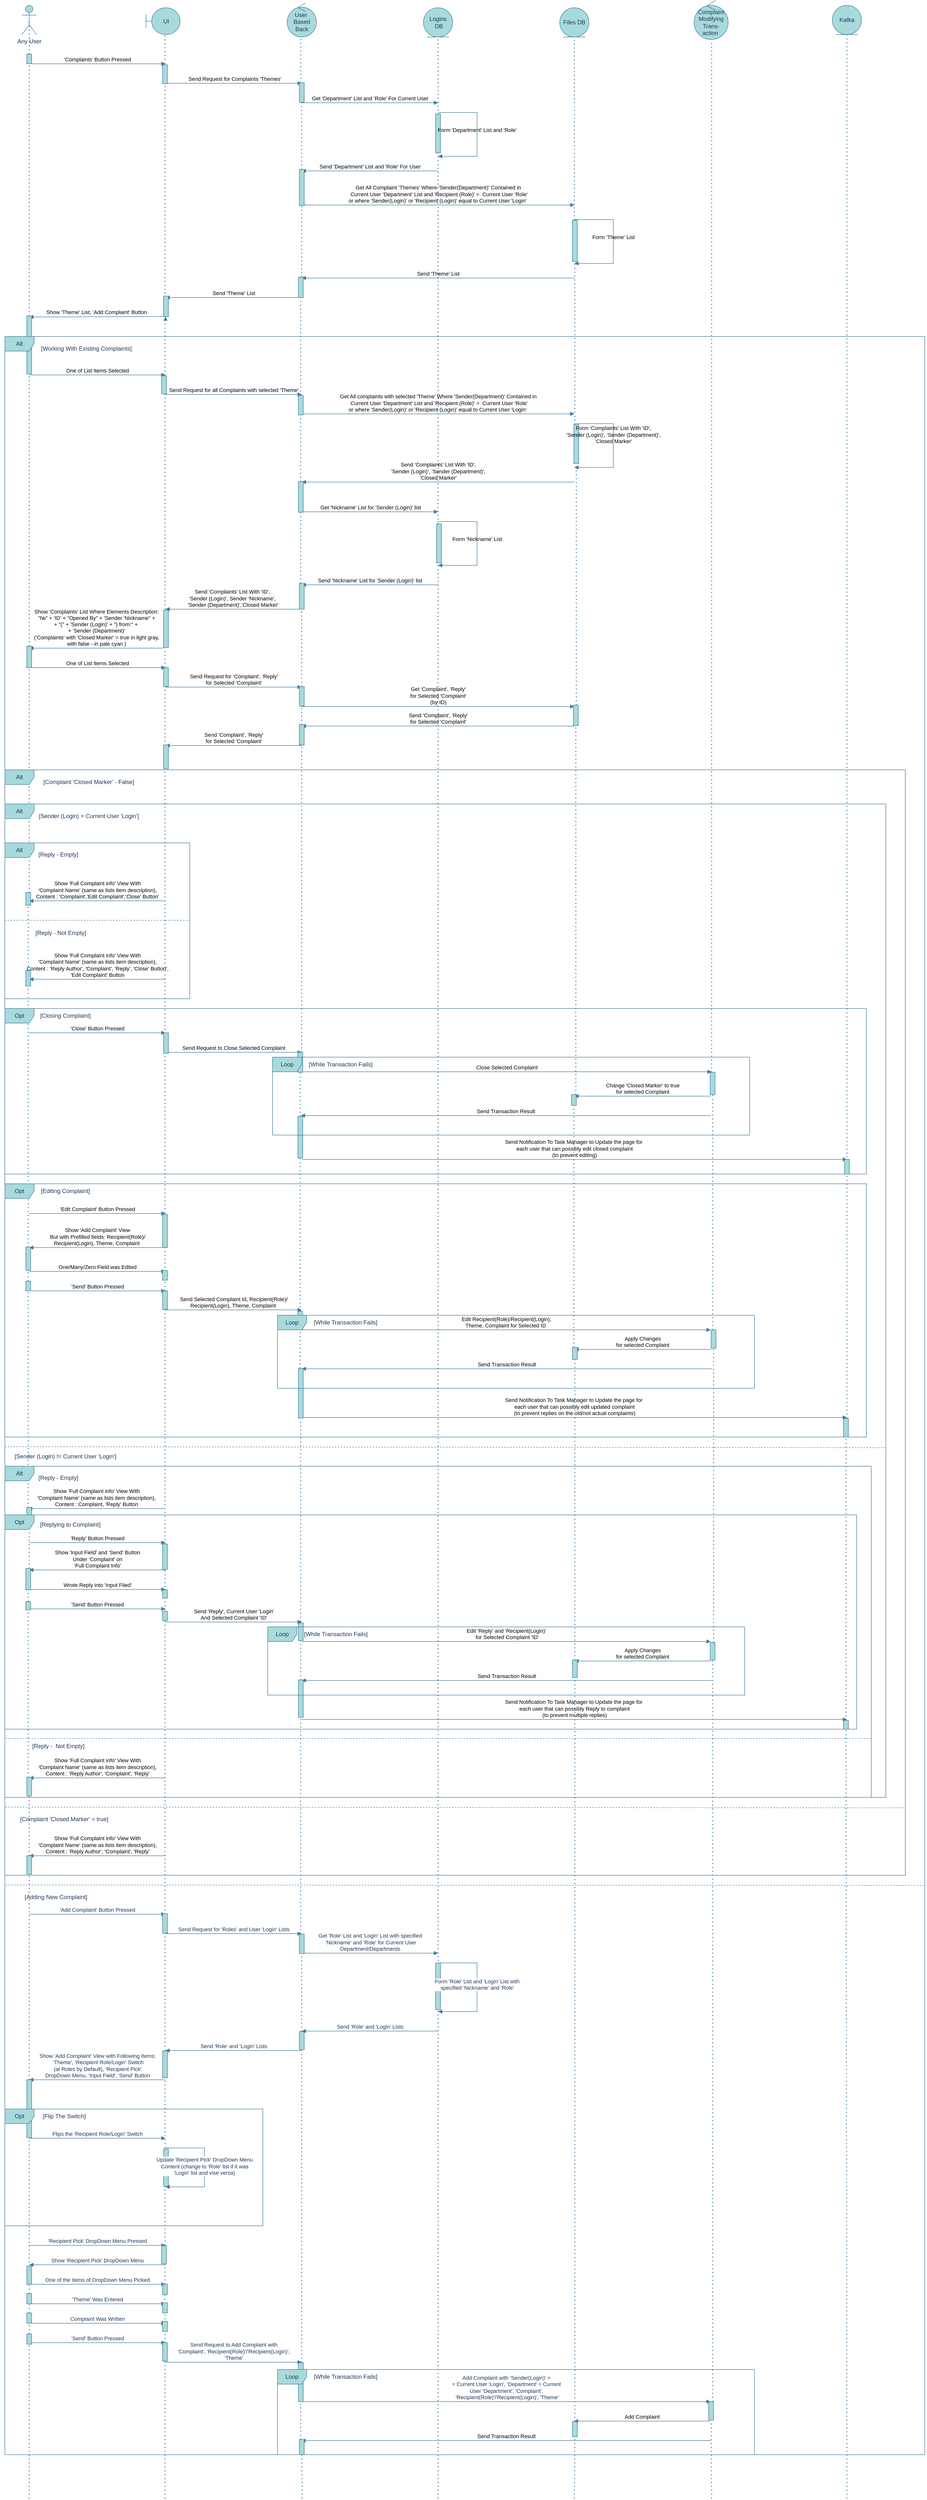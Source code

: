 <mxfile version="22.0.8" type="device">
  <diagram name="Страница — 1" id="FAmTHTSLJUuyP5YN9Xrz">
    <mxGraphModel dx="1026" dy="692" grid="0" gridSize="10" guides="1" tooltips="1" connect="1" arrows="1" fold="1" page="1" pageScale="1" pageWidth="3300" pageHeight="5500" math="0" shadow="0">
      <root>
        <mxCell id="0" />
        <mxCell id="1" parent="0" />
        <mxCell id="uZYmgcz1Foe-FGkYyfnS-1" value="Any User" style="shape=umlActor;verticalLabelPosition=bottom;verticalAlign=top;html=1;strokeColor=#457B9D;fontColor=#1D3557;fillColor=#A8DADC;labelBackgroundColor=none;" vertex="1" parent="1">
          <mxGeometry x="105" y="80" width="30" height="60" as="geometry" />
        </mxCell>
        <mxCell id="uZYmgcz1Foe-FGkYyfnS-2" value="UI" style="shape=umlBoundary;whiteSpace=wrap;html=1;strokeColor=#457B9D;fontColor=#1D3557;fillColor=#A8DADC;labelBackgroundColor=none;" vertex="1" parent="1">
          <mxGeometry x="360" y="85" width="70" height="55" as="geometry" />
        </mxCell>
        <mxCell id="uZYmgcz1Foe-FGkYyfnS-3" value="Files DB" style="ellipse;shape=umlEntity;whiteSpace=wrap;html=1;strokeColor=#457B9D;fontColor=#1D3557;fillColor=#A8DADC;labelBackgroundColor=none;" vertex="1" parent="1">
          <mxGeometry x="1210" y="85" width="60" height="60" as="geometry" />
        </mxCell>
        <mxCell id="uZYmgcz1Foe-FGkYyfnS-4" value="Logins&lt;br&gt;&amp;nbsp;DB" style="ellipse;shape=umlEntity;whiteSpace=wrap;html=1;strokeColor=#457B9D;fontColor=#1D3557;fillColor=#A8DADC;labelBackgroundColor=none;" vertex="1" parent="1">
          <mxGeometry x="930" y="85" width="60" height="60" as="geometry" />
        </mxCell>
        <mxCell id="uZYmgcz1Foe-FGkYyfnS-5" value="User&amp;nbsp;&lt;br&gt;Based&lt;br&gt;Back" style="ellipse;shape=umlControl;whiteSpace=wrap;html=1;strokeColor=#457B9D;fontColor=#1D3557;fillColor=#A8DADC;labelBackgroundColor=none;" vertex="1" parent="1">
          <mxGeometry x="650" y="75" width="60" height="70" as="geometry" />
        </mxCell>
        <mxCell id="uZYmgcz1Foe-FGkYyfnS-6" value="Complaint&lt;br&gt;Modifying&lt;br&gt;Trans-action&amp;nbsp;" style="ellipse;shape=umlControl;whiteSpace=wrap;html=1;strokeColor=#457B9D;fontColor=#1D3557;fillColor=#A8DADC;labelBackgroundColor=none;" vertex="1" parent="1">
          <mxGeometry x="1486" y="70" width="70" height="80" as="geometry" />
        </mxCell>
        <mxCell id="uZYmgcz1Foe-FGkYyfnS-7" value="" style="endArrow=none;dashed=1;html=1;dashPattern=1 3;strokeWidth=2;rounded=0;entryX=0.5;entryY=0.5;entryDx=0;entryDy=0;entryPerimeter=0;labelBackgroundColor=none;strokeColor=#457B9D;fontColor=default;" edge="1" parent="1" source="uZYmgcz1Foe-FGkYyfnS-133" target="uZYmgcz1Foe-FGkYyfnS-1">
          <mxGeometry width="50" height="50" relative="1" as="geometry">
            <mxPoint x="120" y="5200" as="sourcePoint" />
            <mxPoint x="160" y="300" as="targetPoint" />
          </mxGeometry>
        </mxCell>
        <mxCell id="uZYmgcz1Foe-FGkYyfnS-8" value="" style="endArrow=none;dashed=1;html=1;dashPattern=1 3;strokeWidth=2;rounded=0;entryX=0.557;entryY=1.018;entryDx=0;entryDy=0;entryPerimeter=0;labelBackgroundColor=none;strokeColor=#457B9D;fontColor=default;" edge="1" parent="1" target="uZYmgcz1Foe-FGkYyfnS-2">
          <mxGeometry width="50" height="50" relative="1" as="geometry">
            <mxPoint x="399" y="5200" as="sourcePoint" />
            <mxPoint x="400" y="170" as="targetPoint" />
          </mxGeometry>
        </mxCell>
        <mxCell id="uZYmgcz1Foe-FGkYyfnS-9" value="" style="endArrow=none;dashed=1;html=1;dashPattern=1 3;strokeWidth=2;rounded=0;entryX=0.467;entryY=1.014;entryDx=0;entryDy=0;entryPerimeter=0;labelBackgroundColor=none;strokeColor=#457B9D;fontColor=default;" edge="1" parent="1" source="uZYmgcz1Foe-FGkYyfnS-196" target="uZYmgcz1Foe-FGkYyfnS-5">
          <mxGeometry width="50" height="50" relative="1" as="geometry">
            <mxPoint x="681" y="5200" as="sourcePoint" />
            <mxPoint x="680" y="170" as="targetPoint" />
          </mxGeometry>
        </mxCell>
        <mxCell id="uZYmgcz1Foe-FGkYyfnS-10" value="" style="endArrow=none;dashed=1;html=1;dashPattern=1 3;strokeWidth=2;rounded=0;entryX=0.5;entryY=1;entryDx=0;entryDy=0;labelBackgroundColor=none;strokeColor=#457B9D;fontColor=default;" edge="1" parent="1" target="uZYmgcz1Foe-FGkYyfnS-4">
          <mxGeometry width="50" height="50" relative="1" as="geometry">
            <mxPoint x="960" y="5200" as="sourcePoint" />
            <mxPoint x="970" y="1660" as="targetPoint" />
          </mxGeometry>
        </mxCell>
        <mxCell id="uZYmgcz1Foe-FGkYyfnS-11" value="" style="endArrow=none;dashed=1;html=1;dashPattern=1 3;strokeWidth=2;rounded=0;entryX=0.5;entryY=1;entryDx=0;entryDy=0;labelBackgroundColor=none;strokeColor=#457B9D;fontColor=default;" edge="1" parent="1" source="uZYmgcz1Foe-FGkYyfnS-202" target="uZYmgcz1Foe-FGkYyfnS-3">
          <mxGeometry width="50" height="50" relative="1" as="geometry">
            <mxPoint x="1240" y="5200" as="sourcePoint" />
            <mxPoint x="1239.38" y="160" as="targetPoint" />
          </mxGeometry>
        </mxCell>
        <mxCell id="uZYmgcz1Foe-FGkYyfnS-12" value="" style="endArrow=none;dashed=1;html=1;dashPattern=1 3;strokeWidth=2;rounded=0;entryX=0.514;entryY=1.025;entryDx=0;entryDy=0;entryPerimeter=0;labelBackgroundColor=none;strokeColor=#457B9D;fontColor=default;" edge="1" parent="1" source="uZYmgcz1Foe-FGkYyfnS-237" target="uZYmgcz1Foe-FGkYyfnS-6">
          <mxGeometry width="50" height="50" relative="1" as="geometry">
            <mxPoint x="1522" y="5200" as="sourcePoint" />
            <mxPoint x="1520.5" y="160" as="targetPoint" />
          </mxGeometry>
        </mxCell>
        <mxCell id="uZYmgcz1Foe-FGkYyfnS-14" value="&#39;Complaints&#39; Button Pressed" style="html=1;verticalAlign=bottom;endArrow=block;curved=0;rounded=0;labelBackgroundColor=none;strokeColor=#457B9D;fontColor=default;" edge="1" parent="1">
          <mxGeometry width="80" relative="1" as="geometry">
            <mxPoint x="120" y="200" as="sourcePoint" />
            <mxPoint x="400" y="200" as="targetPoint" />
          </mxGeometry>
        </mxCell>
        <mxCell id="uZYmgcz1Foe-FGkYyfnS-15" value="Send Request for Complaints &#39;Themes&#39;" style="html=1;verticalAlign=bottom;endArrow=block;curved=0;rounded=0;labelBackgroundColor=none;strokeColor=#457B9D;fontColor=default;" edge="1" parent="1" source="uZYmgcz1Foe-FGkYyfnS-195">
          <mxGeometry width="80" relative="1" as="geometry">
            <mxPoint x="400" y="240" as="sourcePoint" />
            <mxPoint x="680" y="240" as="targetPoint" />
          </mxGeometry>
        </mxCell>
        <mxCell id="uZYmgcz1Foe-FGkYyfnS-16" value="Get &#39;Department&#39; List and &#39;Role&#39; For Current User" style="html=1;verticalAlign=bottom;endArrow=block;curved=0;rounded=0;labelBackgroundColor=none;strokeColor=#457B9D;fontColor=default;" edge="1" parent="1">
          <mxGeometry width="80" relative="1" as="geometry">
            <mxPoint x="680" y="280" as="sourcePoint" />
            <mxPoint x="960" y="280" as="targetPoint" />
          </mxGeometry>
        </mxCell>
        <mxCell id="uZYmgcz1Foe-FGkYyfnS-17" value="Send &#39;Department&#39; List and &#39;Role&#39; For User" style="html=1;verticalAlign=bottom;endArrow=block;curved=0;rounded=0;labelBackgroundColor=none;strokeColor=#457B9D;fontColor=default;" edge="1" parent="1">
          <mxGeometry width="80" relative="1" as="geometry">
            <mxPoint x="960" y="420" as="sourcePoint" />
            <mxPoint x="680" y="420" as="targetPoint" />
          </mxGeometry>
        </mxCell>
        <mxCell id="uZYmgcz1Foe-FGkYyfnS-19" value="Get All Complaint &#39;Themes&#39; Where &#39;Sender(Department)&#39; Contained in&lt;br&gt;&amp;nbsp;Current User &#39;Department&#39; List and &#39;Recipient (Role)&#39; = &amp;nbsp;Current User &#39;Role&#39;&lt;br&gt;or where &#39;Sender(Login)&#39; or &#39;Recipient (Login)&#39; equal to Current User &#39;Login&#39;&amp;nbsp;" style="html=1;verticalAlign=bottom;endArrow=block;curved=0;rounded=0;labelBackgroundColor=none;strokeColor=#457B9D;fontColor=default;" edge="1" parent="1">
          <mxGeometry width="80" relative="1" as="geometry">
            <mxPoint x="680" y="490" as="sourcePoint" />
            <mxPoint x="1240" y="490" as="targetPoint" />
          </mxGeometry>
        </mxCell>
        <mxCell id="uZYmgcz1Foe-FGkYyfnS-20" value="Form &#39;Theme&#39; List" style="html=1;verticalAlign=bottom;endArrow=block;curved=0;rounded=0;labelBackgroundColor=none;strokeColor=#457B9D;fontColor=default;" edge="1" parent="1">
          <mxGeometry width="80" relative="1" as="geometry">
            <mxPoint x="1240" y="520" as="sourcePoint" />
            <mxPoint x="1240" y="610" as="targetPoint" />
            <Array as="points">
              <mxPoint x="1320" y="520" />
              <mxPoint x="1320" y="610" />
            </Array>
          </mxGeometry>
        </mxCell>
        <mxCell id="uZYmgcz1Foe-FGkYyfnS-21" value="Send &#39;Theme&#39; List" style="html=1;verticalAlign=bottom;endArrow=block;curved=0;rounded=0;labelBackgroundColor=none;strokeColor=#457B9D;fontColor=default;" edge="1" parent="1">
          <mxGeometry width="80" relative="1" as="geometry">
            <mxPoint x="1240" y="640" as="sourcePoint" />
            <mxPoint x="680" y="640" as="targetPoint" />
          </mxGeometry>
        </mxCell>
        <mxCell id="uZYmgcz1Foe-FGkYyfnS-22" value="Send &#39;Theme&#39; List" style="html=1;verticalAlign=bottom;endArrow=block;curved=0;rounded=0;labelBackgroundColor=none;strokeColor=#457B9D;fontColor=default;" edge="1" parent="1">
          <mxGeometry width="80" relative="1" as="geometry">
            <mxPoint x="680" y="680" as="sourcePoint" />
            <mxPoint x="400" y="680" as="targetPoint" />
          </mxGeometry>
        </mxCell>
        <mxCell id="uZYmgcz1Foe-FGkYyfnS-23" value="Show &#39;Theme&#39; List, &#39;Add Complaint&#39; Button" style="html=1;verticalAlign=bottom;endArrow=block;curved=0;rounded=0;labelBackgroundColor=none;strokeColor=#457B9D;fontColor=default;" edge="1" parent="1" source="uZYmgcz1Foe-FGkYyfnS-206">
          <mxGeometry width="80" relative="1" as="geometry">
            <mxPoint x="400" y="720" as="sourcePoint" />
            <mxPoint x="120" y="720" as="targetPoint" />
          </mxGeometry>
        </mxCell>
        <mxCell id="uZYmgcz1Foe-FGkYyfnS-24" value="One of List Items Selected" style="html=1;verticalAlign=bottom;endArrow=block;curved=0;rounded=0;labelBackgroundColor=none;strokeColor=#457B9D;fontColor=default;" edge="1" parent="1">
          <mxGeometry width="80" relative="1" as="geometry">
            <mxPoint x="120" y="839" as="sourcePoint" />
            <mxPoint x="400" y="839" as="targetPoint" />
            <mxPoint as="offset" />
          </mxGeometry>
        </mxCell>
        <mxCell id="uZYmgcz1Foe-FGkYyfnS-25" value="Send Request for all Complaints with selected &#39;Theme&#39;" style="html=1;verticalAlign=bottom;endArrow=block;curved=0;rounded=0;labelBackgroundColor=none;strokeColor=#457B9D;fontColor=default;" edge="1" parent="1">
          <mxGeometry width="80" relative="1" as="geometry">
            <mxPoint x="400" y="879" as="sourcePoint" />
            <mxPoint x="680" y="879" as="targetPoint" />
            <mxPoint as="offset" />
          </mxGeometry>
        </mxCell>
        <mxCell id="uZYmgcz1Foe-FGkYyfnS-26" value="Get All complaints with selected &#39;Theme&#39;&amp;nbsp;Where &#39;Sender(Department)&#39; Contained in&lt;br style=&quot;border-color: var(--border-color);&quot;&gt;&amp;nbsp;Current User &#39;Department&#39; List and &#39;Recipient (Role)&#39; = &amp;nbsp;Current User &#39;Role&#39;&lt;br style=&quot;border-color: var(--border-color);&quot;&gt;or where &#39;Sender(Login)&#39; or &#39;Recipient (Login)&#39; equal to Current User &#39;Login&#39;&amp;nbsp;" style="html=1;verticalAlign=bottom;endArrow=block;curved=0;rounded=0;labelBackgroundColor=none;strokeColor=#457B9D;fontColor=default;" edge="1" parent="1">
          <mxGeometry width="80" relative="1" as="geometry">
            <mxPoint x="680" y="919" as="sourcePoint" />
            <mxPoint x="1240" y="919" as="targetPoint" />
            <mxPoint as="offset" />
          </mxGeometry>
        </mxCell>
        <mxCell id="uZYmgcz1Foe-FGkYyfnS-28" value="Send &#39;Complaints&#39; List&amp;nbsp;With &#39;ID&#39;,&lt;br style=&quot;border-color: var(--border-color);&quot;&gt;&#39;Sender (Login)&#39;, &#39;Sender (Department)&#39;,&lt;br&gt;&#39;Closed Marker&#39;" style="html=1;verticalAlign=bottom;endArrow=block;curved=0;rounded=0;labelBackgroundColor=none;strokeColor=#457B9D;fontColor=default;" edge="1" parent="1">
          <mxGeometry width="80" relative="1" as="geometry">
            <mxPoint x="1240" y="1059" as="sourcePoint" />
            <mxPoint x="680" y="1059" as="targetPoint" />
            <mxPoint as="offset" />
          </mxGeometry>
        </mxCell>
        <mxCell id="uZYmgcz1Foe-FGkYyfnS-29" value="Send &#39;Complaints&#39; List&amp;nbsp;With &#39;ID&#39;,&lt;br style=&quot;border-color: var(--border-color);&quot;&gt;&#39;Sender (Login)&#39;, Sender &#39;Nickname&#39;,&lt;br&gt;&amp;nbsp;&#39;Sender (Department)&#39;,&#39;Closed Marker&#39;" style="html=1;verticalAlign=bottom;endArrow=block;curved=0;rounded=0;labelBackgroundColor=none;strokeColor=#457B9D;fontColor=default;" edge="1" parent="1">
          <mxGeometry x="0.004" width="80" relative="1" as="geometry">
            <mxPoint x="675" y="1320" as="sourcePoint" />
            <mxPoint x="400" y="1320" as="targetPoint" />
            <mxPoint as="offset" />
          </mxGeometry>
        </mxCell>
        <mxCell id="uZYmgcz1Foe-FGkYyfnS-30" value="Show &#39;Complaints&#39; List Where Elements Description:&lt;br&gt;&quot;№&quot; + &#39;ID&#39; + &quot;Opened By&quot; + &#39;Sender &#39;Nickname&#39;&#39; +&lt;br&gt;&amp;nbsp;+ &quot;(&quot; + &#39;Sender (Login)&#39; + &quot;) from:&quot; + &amp;nbsp;&lt;br&gt;+ &#39;Sender (Department)&#39;&lt;br&gt;(&#39;Complaints&#39; with &#39;Closed Marker&#39; = true in light gray,&lt;br&gt;with false - in pale cyan )" style="html=1;verticalAlign=bottom;endArrow=block;curved=0;rounded=0;labelBackgroundColor=none;strokeColor=#457B9D;fontColor=default;" edge="1" parent="1">
          <mxGeometry width="80" relative="1" as="geometry">
            <mxPoint x="395" y="1400" as="sourcePoint" />
            <mxPoint x="120" y="1400" as="targetPoint" />
            <mxPoint as="offset" />
          </mxGeometry>
        </mxCell>
        <mxCell id="uZYmgcz1Foe-FGkYyfnS-31" value="Get &#39;Nickname&#39; List for &#39;Sender (Login)&#39; list" style="html=1;verticalAlign=bottom;endArrow=block;curved=0;rounded=0;labelBackgroundColor=none;strokeColor=#457B9D;fontColor=default;" edge="1" parent="1">
          <mxGeometry x="0.004" width="80" relative="1" as="geometry">
            <mxPoint x="680" y="1120" as="sourcePoint" />
            <mxPoint x="960" y="1120" as="targetPoint" />
            <mxPoint as="offset" />
          </mxGeometry>
        </mxCell>
        <mxCell id="uZYmgcz1Foe-FGkYyfnS-32" value="Form &#39;Nickname&#39; List" style="html=1;verticalAlign=bottom;endArrow=block;curved=0;rounded=0;labelBackgroundColor=none;strokeColor=#457B9D;fontColor=default;" edge="1" parent="1">
          <mxGeometry width="80" relative="1" as="geometry">
            <mxPoint x="960" y="1140" as="sourcePoint" />
            <mxPoint x="960" y="1230" as="targetPoint" />
            <Array as="points">
              <mxPoint x="1040" y="1140" />
              <mxPoint x="1040" y="1230" />
            </Array>
          </mxGeometry>
        </mxCell>
        <mxCell id="uZYmgcz1Foe-FGkYyfnS-33" value="Send &#39;Nickname&#39; List for &#39;Sender (Login)&#39; list" style="html=1;verticalAlign=bottom;endArrow=block;curved=0;rounded=0;labelBackgroundColor=none;strokeColor=#457B9D;fontColor=default;" edge="1" parent="1">
          <mxGeometry x="0.004" width="80" relative="1" as="geometry">
            <mxPoint x="960" y="1270" as="sourcePoint" />
            <mxPoint x="680" y="1270" as="targetPoint" />
            <mxPoint as="offset" />
          </mxGeometry>
        </mxCell>
        <mxCell id="uZYmgcz1Foe-FGkYyfnS-34" value="One of List Items Selected" style="html=1;verticalAlign=bottom;endArrow=block;curved=0;rounded=0;labelBackgroundColor=none;strokeColor=#457B9D;fontColor=default;" edge="1" parent="1">
          <mxGeometry width="80" relative="1" as="geometry">
            <mxPoint x="120" y="1440" as="sourcePoint" />
            <mxPoint x="400" y="1440" as="targetPoint" />
            <mxPoint as="offset" />
          </mxGeometry>
        </mxCell>
        <mxCell id="uZYmgcz1Foe-FGkYyfnS-35" value="Send Request for &#39;Complaint&#39;, &#39;Reply&#39;&lt;br&gt;for Selected &#39;Complaint&#39;" style="html=1;verticalAlign=bottom;endArrow=block;curved=0;rounded=0;labelBackgroundColor=none;strokeColor=#457B9D;fontColor=default;" edge="1" parent="1">
          <mxGeometry width="80" relative="1" as="geometry">
            <mxPoint x="400" y="1480" as="sourcePoint" />
            <mxPoint x="680" y="1480" as="targetPoint" />
            <mxPoint as="offset" />
          </mxGeometry>
        </mxCell>
        <mxCell id="uZYmgcz1Foe-FGkYyfnS-36" value="Get &#39;Complaint&#39;, &#39;Reply&#39;&lt;br&gt;for Selected &#39;Complaint&#39;&lt;br&gt;(by ID)" style="html=1;verticalAlign=bottom;endArrow=block;curved=0;rounded=0;labelBackgroundColor=none;strokeColor=#457B9D;fontColor=default;" edge="1" parent="1">
          <mxGeometry width="80" relative="1" as="geometry">
            <mxPoint x="680" y="1520" as="sourcePoint" />
            <mxPoint x="1240" y="1520" as="targetPoint" />
            <mxPoint as="offset" />
          </mxGeometry>
        </mxCell>
        <mxCell id="uZYmgcz1Foe-FGkYyfnS-38" value="Send &#39;Complaint&#39;, &#39;Reply&#39;&lt;br&gt;for Selected &#39;Complaint&#39;" style="html=1;verticalAlign=bottom;endArrow=block;curved=0;rounded=0;labelBackgroundColor=none;strokeColor=#457B9D;fontColor=default;" edge="1" parent="1">
          <mxGeometry width="80" relative="1" as="geometry">
            <mxPoint x="1240" y="1560" as="sourcePoint" />
            <mxPoint x="680" y="1560" as="targetPoint" />
            <mxPoint as="offset" />
          </mxGeometry>
        </mxCell>
        <mxCell id="uZYmgcz1Foe-FGkYyfnS-39" value="Send &#39;Complaint&#39;, &#39;Reply&#39;&lt;br&gt;for Selected &#39;Complaint&#39;" style="html=1;verticalAlign=bottom;endArrow=block;curved=0;rounded=0;labelBackgroundColor=none;strokeColor=#457B9D;fontColor=default;" edge="1" parent="1">
          <mxGeometry width="80" relative="1" as="geometry">
            <mxPoint x="680" y="1600" as="sourcePoint" />
            <mxPoint x="400" y="1600" as="targetPoint" />
            <mxPoint as="offset" />
          </mxGeometry>
        </mxCell>
        <mxCell id="uZYmgcz1Foe-FGkYyfnS-40" value="Show &#39;Full Complaint info&#39; View With&lt;br&gt;&#39;Complaint Name&#39; (same as lists item description),&lt;br&gt;Content : &#39;Complaint&#39;,&#39;Edit Complaint&#39;,&#39;Close&#39; Button&#39;" style="html=1;verticalAlign=bottom;endArrow=block;curved=0;rounded=0;labelBackgroundColor=none;strokeColor=#457B9D;fontColor=default;" edge="1" parent="1">
          <mxGeometry width="80" relative="1" as="geometry">
            <mxPoint x="400" y="1919" as="sourcePoint" />
            <mxPoint x="120" y="1919" as="targetPoint" />
            <mxPoint as="offset" />
          </mxGeometry>
        </mxCell>
        <mxCell id="uZYmgcz1Foe-FGkYyfnS-45" value="Show &#39;Full Complaint info&#39; View With&lt;br&gt;&#39;Complaint Name&#39; (same as lists item description),&lt;br&gt;Content : Complaint, &#39;Reply&#39; Button" style="html=1;verticalAlign=bottom;endArrow=block;curved=0;rounded=0;labelBackgroundColor=none;strokeColor=#457B9D;fontColor=default;" edge="1" parent="1">
          <mxGeometry width="80" relative="1" as="geometry">
            <mxPoint x="397.5" y="3167" as="sourcePoint" />
            <mxPoint x="117.5" y="3167" as="targetPoint" />
            <mxPoint as="offset" />
          </mxGeometry>
        </mxCell>
        <mxCell id="uZYmgcz1Foe-FGkYyfnS-47" value="" style="endArrow=none;dashed=1;html=1;rounded=0;strokeColor=#457B9D;fontColor=#1D3557;fillColor=#A8DADC;exitX=0;exitY=0.496;exitDx=0;exitDy=0;exitPerimeter=0;" edge="1" parent="1">
          <mxGeometry width="50" height="50" relative="1" as="geometry">
            <mxPoint x="70" y="1959" as="sourcePoint" />
            <mxPoint x="450" y="1959" as="targetPoint" />
          </mxGeometry>
        </mxCell>
        <mxCell id="uZYmgcz1Foe-FGkYyfnS-48" value="&#39;Close&#39; Button Pressed" style="html=1;verticalAlign=bottom;endArrow=block;curved=0;rounded=0;labelBackgroundColor=none;strokeColor=#457B9D;fontColor=default;" edge="1" parent="1">
          <mxGeometry width="80" relative="1" as="geometry">
            <mxPoint x="120" y="2190" as="sourcePoint" />
            <mxPoint x="400" y="2190" as="targetPoint" />
            <mxPoint as="offset" />
          </mxGeometry>
        </mxCell>
        <mxCell id="uZYmgcz1Foe-FGkYyfnS-49" value="Send Request to Close Selected Complaint" style="html=1;verticalAlign=bottom;endArrow=block;curved=0;rounded=0;labelBackgroundColor=none;strokeColor=#457B9D;fontColor=default;" edge="1" parent="1">
          <mxGeometry width="80" relative="1" as="geometry">
            <mxPoint x="400" y="2230" as="sourcePoint" />
            <mxPoint x="680" y="2230" as="targetPoint" />
            <mxPoint as="offset" />
          </mxGeometry>
        </mxCell>
        <mxCell id="uZYmgcz1Foe-FGkYyfnS-50" value="Close Selected Complaint" style="html=1;verticalAlign=bottom;endArrow=block;curved=0;rounded=0;labelBackgroundColor=none;strokeColor=#457B9D;fontColor=default;" edge="1" parent="1">
          <mxGeometry width="80" relative="1" as="geometry">
            <mxPoint x="680" y="2270" as="sourcePoint" />
            <mxPoint x="1522" y="2270" as="targetPoint" />
            <mxPoint as="offset" />
          </mxGeometry>
        </mxCell>
        <mxCell id="uZYmgcz1Foe-FGkYyfnS-51" value="Kafka" style="ellipse;shape=umlEntity;whiteSpace=wrap;html=1;strokeColor=#457B9D;fontColor=#1D3557;fillColor=#A8DADC;labelBackgroundColor=none;" vertex="1" parent="1">
          <mxGeometry x="1770" y="80" width="60" height="60" as="geometry" />
        </mxCell>
        <mxCell id="uZYmgcz1Foe-FGkYyfnS-52" value="" style="endArrow=none;dashed=1;html=1;dashPattern=1 3;strokeWidth=2;rounded=0;entryX=0.5;entryY=1;entryDx=0;entryDy=0;labelBackgroundColor=none;strokeColor=#457B9D;fontColor=default;" edge="1" parent="1" source="uZYmgcz1Foe-FGkYyfnS-260" target="uZYmgcz1Foe-FGkYyfnS-51">
          <mxGeometry width="50" height="50" relative="1" as="geometry">
            <mxPoint x="1800" y="5200" as="sourcePoint" />
            <mxPoint x="1800.37" y="145" as="targetPoint" />
          </mxGeometry>
        </mxCell>
        <mxCell id="uZYmgcz1Foe-FGkYyfnS-56" value="Show &#39;Full Complaint info&#39; View With&lt;br&gt;&#39;Complaint Name&#39; (same as lists item description),&lt;br&gt;Content : &#39;Reply Author&#39;, &#39;Complaint&#39;, &#39;Reply&#39;, &#39;Close&#39; Button&#39;,&lt;br&gt;&#39;Edit Complaint&#39; Button" style="html=1;verticalAlign=bottom;endArrow=block;curved=0;rounded=0;labelBackgroundColor=none;strokeColor=#457B9D;fontColor=default;" edge="1" parent="1">
          <mxGeometry width="80" relative="1" as="geometry">
            <mxPoint x="400" y="2080" as="sourcePoint" />
            <mxPoint x="120" y="2080" as="targetPoint" />
            <mxPoint as="offset" />
          </mxGeometry>
        </mxCell>
        <mxCell id="uZYmgcz1Foe-FGkYyfnS-57" value="Change &#39;Closed Marker&#39; to true&lt;br&gt;for selected Complaint" style="html=1;verticalAlign=bottom;endArrow=block;curved=0;rounded=0;labelBackgroundColor=none;strokeColor=#457B9D;fontColor=default;" edge="1" parent="1">
          <mxGeometry width="80" relative="1" as="geometry">
            <mxPoint x="1520" y="2320" as="sourcePoint" />
            <mxPoint x="1240" y="2320" as="targetPoint" />
            <mxPoint as="offset" />
          </mxGeometry>
        </mxCell>
        <mxCell id="uZYmgcz1Foe-FGkYyfnS-58" value="Send Transaction Result" style="html=1;verticalAlign=bottom;endArrow=block;curved=0;rounded=0;labelBackgroundColor=none;strokeColor=#457B9D;fontColor=default;" edge="1" parent="1">
          <mxGeometry width="80" relative="1" as="geometry">
            <mxPoint x="1520" y="2360" as="sourcePoint" />
            <mxPoint x="678" y="2360" as="targetPoint" />
            <mxPoint as="offset" />
          </mxGeometry>
        </mxCell>
        <mxCell id="uZYmgcz1Foe-FGkYyfnS-61" value="Send Notification To Task Manager to Update the page for&amp;nbsp;&lt;br&gt;each user that can possibly edit closed complaint&lt;br&gt;(to prevent editing)" style="html=1;verticalAlign=bottom;endArrow=block;curved=0;rounded=0;labelBackgroundColor=none;strokeColor=#457B9D;fontColor=default;" edge="1" parent="1">
          <mxGeometry width="80" relative="1" as="geometry">
            <mxPoint x="680" y="2450" as="sourcePoint" />
            <mxPoint x="1800" y="2450" as="targetPoint" />
            <mxPoint as="offset" />
          </mxGeometry>
        </mxCell>
        <mxCell id="uZYmgcz1Foe-FGkYyfnS-62" value="&#39;Edit Complaint&#39; Button Pressed" style="html=1;verticalAlign=bottom;endArrow=block;curved=0;rounded=0;labelBackgroundColor=none;strokeColor=#457B9D;fontColor=default;" edge="1" parent="1">
          <mxGeometry width="80" relative="1" as="geometry">
            <mxPoint x="120" y="2561" as="sourcePoint" />
            <mxPoint x="400" y="2561" as="targetPoint" />
            <mxPoint as="offset" />
          </mxGeometry>
        </mxCell>
        <mxCell id="uZYmgcz1Foe-FGkYyfnS-64" value="Show &#39;Add Complaint&#39; View&lt;br&gt;But with Prefilled fields: Recipient(Role)/&lt;br&gt;Recipient(Login), Theme, Complaint&amp;nbsp;" style="html=1;verticalAlign=bottom;endArrow=block;curved=0;rounded=0;labelBackgroundColor=none;strokeColor=#457B9D;fontColor=default;" edge="1" parent="1">
          <mxGeometry width="80" relative="1" as="geometry">
            <mxPoint x="400" y="2631" as="sourcePoint" />
            <mxPoint x="120" y="2631" as="targetPoint" />
            <mxPoint as="offset" />
          </mxGeometry>
        </mxCell>
        <mxCell id="uZYmgcz1Foe-FGkYyfnS-65" value="&#39;Send&#39; Button Pressed" style="html=1;verticalAlign=bottom;endArrow=block;curved=0;rounded=0;labelBackgroundColor=none;strokeColor=#457B9D;fontColor=default;" edge="1" parent="1">
          <mxGeometry width="80" relative="1" as="geometry">
            <mxPoint x="120" y="2720" as="sourcePoint" />
            <mxPoint x="400" y="2720" as="targetPoint" />
            <mxPoint as="offset" />
          </mxGeometry>
        </mxCell>
        <mxCell id="uZYmgcz1Foe-FGkYyfnS-66" value="Send Selected Complaint Id,&amp;nbsp;Recipient(Role)/&lt;br style=&quot;border-color: var(--border-color);&quot;&gt;Recipient(Login), Theme, Complaint&amp;nbsp;" style="html=1;verticalAlign=bottom;endArrow=block;curved=0;rounded=0;labelBackgroundColor=none;strokeColor=#457B9D;fontColor=default;" edge="1" parent="1">
          <mxGeometry width="80" relative="1" as="geometry">
            <mxPoint x="400" y="2759" as="sourcePoint" />
            <mxPoint x="680" y="2759" as="targetPoint" />
            <mxPoint as="offset" />
          </mxGeometry>
        </mxCell>
        <mxCell id="uZYmgcz1Foe-FGkYyfnS-67" value="One/Many/Zero Field was Edited" style="html=1;verticalAlign=bottom;endArrow=block;curved=0;rounded=0;labelBackgroundColor=none;strokeColor=#457B9D;fontColor=default;" edge="1" parent="1">
          <mxGeometry width="80" relative="1" as="geometry">
            <mxPoint x="120" y="2680" as="sourcePoint" />
            <mxPoint x="400" y="2680" as="targetPoint" />
            <mxPoint as="offset" />
          </mxGeometry>
        </mxCell>
        <mxCell id="uZYmgcz1Foe-FGkYyfnS-68" value="Edit Recipient(Role)/Recipient(Login), &lt;br&gt;Theme, Complaint for Selected ID&amp;nbsp;" style="html=1;verticalAlign=bottom;endArrow=block;curved=0;rounded=0;labelBackgroundColor=none;strokeColor=#457B9D;fontColor=default;" edge="1" parent="1">
          <mxGeometry width="80" relative="1" as="geometry">
            <mxPoint x="680" y="2800" as="sourcePoint" />
            <mxPoint x="1520" y="2800" as="targetPoint" />
            <mxPoint as="offset" />
          </mxGeometry>
        </mxCell>
        <mxCell id="uZYmgcz1Foe-FGkYyfnS-69" value="Apply Changes&lt;br&gt;for selected Complaint" style="html=1;verticalAlign=bottom;endArrow=block;curved=0;rounded=0;labelBackgroundColor=none;strokeColor=#457B9D;fontColor=default;" edge="1" parent="1">
          <mxGeometry width="80" relative="1" as="geometry">
            <mxPoint x="1520" y="2840" as="sourcePoint" />
            <mxPoint x="1240" y="2840" as="targetPoint" />
            <mxPoint as="offset" />
          </mxGeometry>
        </mxCell>
        <mxCell id="uZYmgcz1Foe-FGkYyfnS-70" value="Send Transaction Result" style="html=1;verticalAlign=bottom;endArrow=block;curved=0;rounded=0;labelBackgroundColor=none;strokeColor=#457B9D;fontColor=default;" edge="1" parent="1">
          <mxGeometry width="80" relative="1" as="geometry">
            <mxPoint x="1522" y="2880" as="sourcePoint" />
            <mxPoint x="680" y="2880" as="targetPoint" />
            <mxPoint as="offset" />
          </mxGeometry>
        </mxCell>
        <mxCell id="uZYmgcz1Foe-FGkYyfnS-73" value="Send Notification To Task Manager to Update the page for&amp;nbsp;&lt;br&gt;each user that can possibly edit updated complaint&lt;br&gt;(to prevent replies on the old/not actual complaints)" style="html=1;verticalAlign=bottom;endArrow=block;curved=0;rounded=0;labelBackgroundColor=none;strokeColor=#457B9D;fontColor=default;" edge="1" parent="1">
          <mxGeometry width="80" relative="1" as="geometry">
            <mxPoint x="680" y="2980" as="sourcePoint" />
            <mxPoint x="1800" y="2980" as="targetPoint" />
            <mxPoint as="offset" />
          </mxGeometry>
        </mxCell>
        <mxCell id="uZYmgcz1Foe-FGkYyfnS-76" value="" style="endArrow=none;dashed=1;html=1;rounded=0;strokeColor=#457B9D;fontColor=#1D3557;fillColor=#A8DADC;exitX=0;exitY=0.496;exitDx=0;exitDy=0;exitPerimeter=0;entryX=0.999;entryY=0.648;entryDx=0;entryDy=0;entryPerimeter=0;" edge="1" parent="1" target="uZYmgcz1Foe-FGkYyfnS-41">
          <mxGeometry width="50" height="50" relative="1" as="geometry">
            <mxPoint x="70" y="3040" as="sourcePoint" />
            <mxPoint x="450" y="3040" as="targetPoint" />
          </mxGeometry>
        </mxCell>
        <mxCell id="uZYmgcz1Foe-FGkYyfnS-77" value="&#39;Reply&#39; Button Pressed" style="html=1;verticalAlign=bottom;endArrow=block;curved=0;rounded=0;labelBackgroundColor=none;strokeColor=#457B9D;fontColor=default;" edge="1" parent="1">
          <mxGeometry width="80" relative="1" as="geometry">
            <mxPoint x="120" y="3237" as="sourcePoint" />
            <mxPoint x="400" y="3237" as="targetPoint" />
            <mxPoint as="offset" />
          </mxGeometry>
        </mxCell>
        <mxCell id="uZYmgcz1Foe-FGkYyfnS-78" value="Show &#39;Input Field&#39; and &#39;Send&#39; Button&lt;br&gt;&amp;nbsp;Under &#39;Complaint&#39; on&amp;nbsp;&lt;br&gt;&#39;Full Complaint Info&#39;" style="html=1;verticalAlign=bottom;endArrow=block;curved=0;rounded=0;labelBackgroundColor=none;strokeColor=#457B9D;fontColor=default;" edge="1" parent="1">
          <mxGeometry width="80" relative="1" as="geometry">
            <mxPoint x="400" y="3293" as="sourcePoint" />
            <mxPoint x="120" y="3293" as="targetPoint" />
            <mxPoint as="offset" />
          </mxGeometry>
        </mxCell>
        <mxCell id="uZYmgcz1Foe-FGkYyfnS-79" value="Wrote Reply into &#39;Input Filed&#39;" style="html=1;verticalAlign=bottom;endArrow=block;curved=0;rounded=0;labelBackgroundColor=none;strokeColor=#457B9D;fontColor=default;" edge="1" parent="1">
          <mxGeometry width="80" relative="1" as="geometry">
            <mxPoint x="120" y="3333" as="sourcePoint" />
            <mxPoint x="400" y="3333" as="targetPoint" />
            <mxPoint as="offset" />
          </mxGeometry>
        </mxCell>
        <mxCell id="uZYmgcz1Foe-FGkYyfnS-80" value="&#39;Send&#39; Button Pressed" style="html=1;verticalAlign=bottom;endArrow=block;curved=0;rounded=0;labelBackgroundColor=none;strokeColor=#457B9D;fontColor=default;" edge="1" parent="1">
          <mxGeometry width="80" relative="1" as="geometry">
            <mxPoint x="120" y="3373" as="sourcePoint" />
            <mxPoint x="400" y="3373" as="targetPoint" />
            <mxPoint as="offset" />
          </mxGeometry>
        </mxCell>
        <mxCell id="uZYmgcz1Foe-FGkYyfnS-83" value="Send &#39;Reply&#39;, Current User &#39;Login&#39; &lt;br&gt;And Selected Complaint &#39;ID&#39;" style="html=1;verticalAlign=bottom;endArrow=block;curved=0;rounded=0;labelBackgroundColor=none;strokeColor=#457B9D;fontColor=default;" edge="1" parent="1">
          <mxGeometry width="80" relative="1" as="geometry">
            <mxPoint x="400" y="3400" as="sourcePoint" />
            <mxPoint x="680" y="3400" as="targetPoint" />
            <mxPoint as="offset" />
          </mxGeometry>
        </mxCell>
        <mxCell id="uZYmgcz1Foe-FGkYyfnS-84" value="[Reply - Empty]" style="text;html=1;strokeColor=none;fillColor=none;align=center;verticalAlign=middle;whiteSpace=wrap;rounded=0;fontColor=#1D3557;" vertex="1" parent="1">
          <mxGeometry x="120" y="3089" width="120" height="30" as="geometry" />
        </mxCell>
        <mxCell id="uZYmgcz1Foe-FGkYyfnS-88" value="Edit &#39;Reply&#39; and &#39;Recipient(Login)&#39;&lt;br&gt;&amp;nbsp;for&amp;nbsp;Selected Complaint &#39;ID&#39;" style="html=1;verticalAlign=bottom;endArrow=block;curved=0;rounded=0;labelBackgroundColor=none;strokeColor=#457B9D;fontColor=default;" edge="1" parent="1">
          <mxGeometry width="80" relative="1" as="geometry">
            <mxPoint x="680" y="3440" as="sourcePoint" />
            <mxPoint x="1520" y="3440" as="targetPoint" />
            <mxPoint as="offset" />
          </mxGeometry>
        </mxCell>
        <mxCell id="uZYmgcz1Foe-FGkYyfnS-89" value="Apply Changes&lt;br&gt;for selected Complaint" style="html=1;verticalAlign=bottom;endArrow=block;curved=0;rounded=0;labelBackgroundColor=none;strokeColor=#457B9D;fontColor=default;" edge="1" parent="1">
          <mxGeometry width="80" relative="1" as="geometry">
            <mxPoint x="1520" y="3480" as="sourcePoint" />
            <mxPoint x="1240" y="3480" as="targetPoint" />
            <mxPoint as="offset" />
          </mxGeometry>
        </mxCell>
        <mxCell id="uZYmgcz1Foe-FGkYyfnS-90" value="Send Transaction Result" style="html=1;verticalAlign=bottom;endArrow=block;curved=0;rounded=0;labelBackgroundColor=none;strokeColor=#457B9D;fontColor=default;" edge="1" parent="1">
          <mxGeometry width="80" relative="1" as="geometry">
            <mxPoint x="1522" y="3520" as="sourcePoint" />
            <mxPoint x="680" y="3520" as="targetPoint" />
            <mxPoint as="offset" />
          </mxGeometry>
        </mxCell>
        <mxCell id="uZYmgcz1Foe-FGkYyfnS-93" value="Send Notification To Task Manager to Update the page for&amp;nbsp;&lt;br&gt;each user that can possibly Reply to complaint&lt;br&gt;(to prevent multiple replies)" style="html=1;verticalAlign=bottom;endArrow=block;curved=0;rounded=0;labelBackgroundColor=none;strokeColor=#457B9D;fontColor=default;" edge="1" parent="1">
          <mxGeometry width="80" relative="1" as="geometry">
            <mxPoint x="680" y="3600" as="sourcePoint" />
            <mxPoint x="1800" y="3600" as="targetPoint" />
            <mxPoint as="offset" />
          </mxGeometry>
        </mxCell>
        <mxCell id="uZYmgcz1Foe-FGkYyfnS-94" value="" style="endArrow=none;dashed=1;html=1;rounded=0;strokeColor=#457B9D;fontColor=#1D3557;fillColor=#A8DADC;exitX=0;exitY=0.496;exitDx=0;exitDy=0;exitPerimeter=0;" edge="1" parent="1">
          <mxGeometry width="50" height="50" relative="1" as="geometry">
            <mxPoint x="71" y="3639" as="sourcePoint" />
            <mxPoint x="1850" y="3639" as="targetPoint" />
          </mxGeometry>
        </mxCell>
        <mxCell id="uZYmgcz1Foe-FGkYyfnS-95" value="[Reply - &amp;nbsp;Not Empty]" style="text;html=1;strokeColor=none;fillColor=none;align=center;verticalAlign=middle;whiteSpace=wrap;rounded=0;fontColor=#1D3557;" vertex="1" parent="1">
          <mxGeometry x="120" y="3640" width="120" height="30" as="geometry" />
        </mxCell>
        <mxCell id="uZYmgcz1Foe-FGkYyfnS-96" value="Show &#39;Full Complaint info&#39; View With&lt;br&gt;&#39;Complaint Name&#39; (same as lists item description),&lt;br&gt;Content :&amp;nbsp;&#39;Reply Author&#39;, &#39;Complaint&#39;, &#39;Reply&#39;" style="html=1;verticalAlign=bottom;endArrow=block;curved=0;rounded=0;labelBackgroundColor=none;strokeColor=#457B9D;fontColor=default;" edge="1" parent="1">
          <mxGeometry width="80" relative="1" as="geometry">
            <mxPoint x="400" y="3720" as="sourcePoint" />
            <mxPoint x="120" y="3720" as="targetPoint" />
            <mxPoint as="offset" />
          </mxGeometry>
        </mxCell>
        <mxCell id="uZYmgcz1Foe-FGkYyfnS-99" value="Show &#39;Full Complaint info&#39; View With&lt;br&gt;&#39;Complaint Name&#39; (same as lists item description),&lt;br&gt;Content :&amp;nbsp;&#39;Reply Author&#39;, &#39;Complaint&#39;, &#39;Reply&#39;" style="html=1;verticalAlign=bottom;endArrow=block;curved=0;rounded=0;labelBackgroundColor=none;strokeColor=#457B9D;fontColor=default;" edge="1" parent="1">
          <mxGeometry width="80" relative="1" as="geometry">
            <mxPoint x="400" y="3880" as="sourcePoint" />
            <mxPoint x="120" y="3880" as="targetPoint" />
            <mxPoint as="offset" />
          </mxGeometry>
        </mxCell>
        <mxCell id="uZYmgcz1Foe-FGkYyfnS-103" value="[Complaint &#39;Closed Marker&#39; = true]" style="text;html=1;strokeColor=none;fillColor=none;align=center;verticalAlign=middle;whiteSpace=wrap;rounded=0;fontColor=#1D3557;" vertex="1" parent="1">
          <mxGeometry x="76.83" y="3790" width="230" height="30" as="geometry" />
        </mxCell>
        <mxCell id="uZYmgcz1Foe-FGkYyfnS-104" value="" style="endArrow=none;dashed=1;html=1;rounded=0;strokeColor=#457B9D;fontColor=#1D3557;fillColor=#A8DADC;exitX=0;exitY=0.496;exitDx=0;exitDy=0;exitPerimeter=0;entryX=1;entryY=0.939;entryDx=0;entryDy=0;entryPerimeter=0;" edge="1" parent="1" target="uZYmgcz1Foe-FGkYyfnS-101">
          <mxGeometry width="50" height="50" relative="1" as="geometry">
            <mxPoint x="71" y="3780" as="sourcePoint" />
            <mxPoint x="1850" y="3780" as="targetPoint" />
          </mxGeometry>
        </mxCell>
        <mxCell id="uZYmgcz1Foe-FGkYyfnS-107" value="" style="endArrow=none;dashed=1;html=1;rounded=0;strokeColor=#457B9D;fontColor=#1D3557;fillColor=#A8DADC;exitX=0;exitY=0.496;exitDx=0;exitDy=0;exitPerimeter=0;entryX=1.001;entryY=0.922;entryDx=0;entryDy=0;entryPerimeter=0;" edge="1" parent="1">
          <mxGeometry width="50" height="50" relative="1" as="geometry">
            <mxPoint x="71.5" y="3940" as="sourcePoint" />
            <mxPoint x="1961.89" y="3940.9" as="targetPoint" />
          </mxGeometry>
        </mxCell>
        <mxCell id="uZYmgcz1Foe-FGkYyfnS-108" value="[Adding New Complaint]" style="text;html=1;strokeColor=none;fillColor=none;align=center;verticalAlign=middle;whiteSpace=wrap;rounded=0;fontColor=#1D3557;" vertex="1" parent="1">
          <mxGeometry x="60" y="3950" width="230" height="30" as="geometry" />
        </mxCell>
        <mxCell id="uZYmgcz1Foe-FGkYyfnS-109" value="&#39;Add Complaint&#39; Button Pressed" style="html=1;verticalAlign=bottom;endArrow=block;curved=0;rounded=0;strokeColor=#457B9D;fontColor=#1D3557;fillColor=#A8DADC;" edge="1" parent="1">
          <mxGeometry width="80" relative="1" as="geometry">
            <mxPoint x="120" y="4000" as="sourcePoint" />
            <mxPoint x="400" y="4000" as="targetPoint" />
          </mxGeometry>
        </mxCell>
        <mxCell id="uZYmgcz1Foe-FGkYyfnS-110" value="Show &#39;Add Complaint&#39; View with Following&amp;nbsp;Items:&lt;br&gt;&amp;nbsp;&#39;Theme&#39;, &#39;Recipient Role/Login&#39; Switch &lt;br&gt;(at Roles by Default), &#39;Recipient Pick&#39; &lt;br&gt;DropDown Menu, &#39;Input Field&#39;, &#39;Send&#39; Button" style="html=1;verticalAlign=bottom;endArrow=block;curved=0;rounded=0;strokeColor=#457B9D;fontColor=#1D3557;fillColor=#A8DADC;" edge="1" parent="1">
          <mxGeometry width="80" relative="1" as="geometry">
            <mxPoint x="400" y="4340" as="sourcePoint" />
            <mxPoint x="120" y="4340" as="targetPoint" />
          </mxGeometry>
        </mxCell>
        <mxCell id="uZYmgcz1Foe-FGkYyfnS-112" value="Send Request for &#39;Roles&#39; and User &#39;Login&#39; Lists" style="html=1;verticalAlign=bottom;endArrow=block;curved=0;rounded=0;strokeColor=#457B9D;fontColor=#1D3557;fillColor=#A8DADC;" edge="1" parent="1">
          <mxGeometry width="80" relative="1" as="geometry">
            <mxPoint x="400" y="4040" as="sourcePoint" />
            <mxPoint x="680" y="4040" as="targetPoint" />
          </mxGeometry>
        </mxCell>
        <mxCell id="uZYmgcz1Foe-FGkYyfnS-113" value="Get &#39;Role&#39; List and &#39;Login&#39; List&amp;nbsp;with specified&lt;br&gt;&amp;nbsp;&#39;Nickname&#39; and &#39;Role&#39;&amp;nbsp;for Current User&lt;br&gt;Department/Departments" style="html=1;verticalAlign=bottom;endArrow=block;curved=0;rounded=0;strokeColor=#457B9D;fontColor=#1D3557;fillColor=#A8DADC;" edge="1" parent="1">
          <mxGeometry width="80" relative="1" as="geometry">
            <mxPoint x="680" y="4080" as="sourcePoint" />
            <mxPoint x="960" y="4080" as="targetPoint" />
          </mxGeometry>
        </mxCell>
        <mxCell id="uZYmgcz1Foe-FGkYyfnS-115" value="Send &#39;Role&#39; and &#39;Login&#39; Lists" style="html=1;verticalAlign=bottom;endArrow=block;curved=0;rounded=0;strokeColor=#457B9D;fontColor=#1D3557;fillColor=#A8DADC;" edge="1" parent="1">
          <mxGeometry width="80" relative="1" as="geometry">
            <mxPoint x="960" y="4240" as="sourcePoint" />
            <mxPoint x="680" y="4240" as="targetPoint" />
            <mxPoint as="offset" />
          </mxGeometry>
        </mxCell>
        <mxCell id="uZYmgcz1Foe-FGkYyfnS-116" value="Send &#39;Role&#39; and &#39;Login&#39; Lists" style="html=1;verticalAlign=bottom;endArrow=block;curved=0;rounded=0;strokeColor=#457B9D;fontColor=#1D3557;fillColor=#A8DADC;" edge="1" parent="1">
          <mxGeometry width="80" relative="1" as="geometry">
            <mxPoint x="680" y="4280" as="sourcePoint" />
            <mxPoint x="400" y="4280" as="targetPoint" />
            <mxPoint as="offset" />
          </mxGeometry>
        </mxCell>
        <mxCell id="uZYmgcz1Foe-FGkYyfnS-117" value="Flips the &#39;Recipient Role/Login&#39; Switch" style="html=1;verticalAlign=bottom;endArrow=block;curved=0;rounded=0;strokeColor=#457B9D;fontColor=#1D3557;fillColor=#A8DADC;" edge="1" parent="1">
          <mxGeometry width="80" relative="1" as="geometry">
            <mxPoint x="120" y="4460" as="sourcePoint" />
            <mxPoint x="400" y="4460" as="targetPoint" />
          </mxGeometry>
        </mxCell>
        <mxCell id="uZYmgcz1Foe-FGkYyfnS-121" value="&#39;Recipient Pick&#39; DropDown Menu Pressed" style="html=1;verticalAlign=bottom;endArrow=block;curved=0;rounded=0;strokeColor=#457B9D;fontColor=#1D3557;fillColor=#A8DADC;" edge="1" parent="1">
          <mxGeometry width="80" relative="1" as="geometry">
            <mxPoint x="120" y="4680" as="sourcePoint" />
            <mxPoint x="400" y="4680" as="targetPoint" />
          </mxGeometry>
        </mxCell>
        <mxCell id="uZYmgcz1Foe-FGkYyfnS-122" value="Show &#39;Recipient Pick&#39; DropDown Menu" style="html=1;verticalAlign=bottom;endArrow=block;curved=0;rounded=0;strokeColor=#457B9D;fontColor=#1D3557;fillColor=#A8DADC;" edge="1" parent="1">
          <mxGeometry width="80" relative="1" as="geometry">
            <mxPoint x="400" y="4720" as="sourcePoint" />
            <mxPoint x="120" y="4720" as="targetPoint" />
          </mxGeometry>
        </mxCell>
        <mxCell id="uZYmgcz1Foe-FGkYyfnS-123" value="One of the items of DropDown Menu Picked" style="html=1;verticalAlign=bottom;endArrow=block;curved=0;rounded=0;strokeColor=#457B9D;fontColor=#1D3557;fillColor=#A8DADC;" edge="1" parent="1">
          <mxGeometry width="80" relative="1" as="geometry">
            <mxPoint x="120" y="4760" as="sourcePoint" />
            <mxPoint x="400" y="4760" as="targetPoint" />
          </mxGeometry>
        </mxCell>
        <mxCell id="uZYmgcz1Foe-FGkYyfnS-124" value="&#39;Theme&#39; Was Entered" style="html=1;verticalAlign=bottom;endArrow=block;curved=0;rounded=0;strokeColor=#457B9D;fontColor=#1D3557;fillColor=#A8DADC;" edge="1" parent="1">
          <mxGeometry width="80" relative="1" as="geometry">
            <mxPoint x="120" y="4800" as="sourcePoint" />
            <mxPoint x="400" y="4800" as="targetPoint" />
          </mxGeometry>
        </mxCell>
        <mxCell id="uZYmgcz1Foe-FGkYyfnS-125" value="Complaint Was Written" style="html=1;verticalAlign=bottom;endArrow=block;curved=0;rounded=0;strokeColor=#457B9D;fontColor=#1D3557;fillColor=#A8DADC;" edge="1" parent="1">
          <mxGeometry width="80" relative="1" as="geometry">
            <mxPoint x="120" y="4840" as="sourcePoint" />
            <mxPoint x="400" y="4840" as="targetPoint" />
          </mxGeometry>
        </mxCell>
        <mxCell id="uZYmgcz1Foe-FGkYyfnS-126" value="&#39;Send&#39; Button Pressed" style="html=1;verticalAlign=bottom;endArrow=block;curved=0;rounded=0;strokeColor=#457B9D;fontColor=#1D3557;fillColor=#A8DADC;" edge="1" parent="1">
          <mxGeometry width="80" relative="1" as="geometry">
            <mxPoint x="120" y="4880" as="sourcePoint" />
            <mxPoint x="400" y="4880" as="targetPoint" />
          </mxGeometry>
        </mxCell>
        <mxCell id="uZYmgcz1Foe-FGkYyfnS-127" value="Send Request to Add Complaint with &lt;br&gt;&#39;Complaint&#39;, &#39;Recipient(Role)&#39;/&#39;Recipient(Login)&#39;,&lt;br&gt;&#39;Theme&#39;" style="html=1;verticalAlign=bottom;endArrow=block;curved=0;rounded=0;strokeColor=#457B9D;fontColor=#1D3557;fillColor=#A8DADC;" edge="1" parent="1">
          <mxGeometry width="80" relative="1" as="geometry">
            <mxPoint x="400" y="4920" as="sourcePoint" />
            <mxPoint x="680" y="4920" as="targetPoint" />
          </mxGeometry>
        </mxCell>
        <mxCell id="uZYmgcz1Foe-FGkYyfnS-128" value="Add Complaint with &#39;Sender(Login)&#39; =&lt;br&gt;= Current User &#39;Login&#39;, &#39;Department&#39; = Current &lt;br&gt;User &#39;Department&#39;,&amp;nbsp;&#39;Complaint&#39;,&lt;br&gt;&amp;nbsp;&#39;Recipient(Role)&#39;/&#39;Recipient(Login)&#39;,&amp;nbsp;&#39;Theme&#39;" style="html=1;verticalAlign=bottom;endArrow=block;curved=0;rounded=0;strokeColor=#457B9D;fontColor=#1D3557;fillColor=#A8DADC;" edge="1" parent="1">
          <mxGeometry width="80" relative="1" as="geometry">
            <mxPoint x="680" y="5001" as="sourcePoint" />
            <mxPoint x="1520" y="5001" as="targetPoint" />
          </mxGeometry>
        </mxCell>
        <mxCell id="uZYmgcz1Foe-FGkYyfnS-129" value="Add Complaint" style="html=1;verticalAlign=bottom;endArrow=block;curved=0;rounded=0;labelBackgroundColor=none;strokeColor=#457B9D;fontColor=default;" edge="1" parent="1">
          <mxGeometry width="80" relative="1" as="geometry">
            <mxPoint x="1519" y="5041" as="sourcePoint" />
            <mxPoint x="1239" y="5041" as="targetPoint" />
            <mxPoint as="offset" />
          </mxGeometry>
        </mxCell>
        <mxCell id="uZYmgcz1Foe-FGkYyfnS-130" value="Send Transaction Result" style="html=1;verticalAlign=bottom;endArrow=block;curved=0;rounded=0;labelBackgroundColor=none;strokeColor=#457B9D;fontColor=default;" edge="1" parent="1">
          <mxGeometry width="80" relative="1" as="geometry">
            <mxPoint x="1521" y="5081" as="sourcePoint" />
            <mxPoint x="679" y="5081" as="targetPoint" />
            <mxPoint as="offset" />
          </mxGeometry>
        </mxCell>
        <mxCell id="uZYmgcz1Foe-FGkYyfnS-134" value="" style="endArrow=none;dashed=1;html=1;dashPattern=1 3;strokeWidth=2;rounded=0;entryX=0.5;entryY=0.5;entryDx=0;entryDy=0;entryPerimeter=0;labelBackgroundColor=none;strokeColor=#457B9D;fontColor=default;" edge="1" parent="1" source="uZYmgcz1Foe-FGkYyfnS-208" target="uZYmgcz1Foe-FGkYyfnS-133">
          <mxGeometry width="50" height="50" relative="1" as="geometry">
            <mxPoint x="120" y="5200" as="sourcePoint" />
            <mxPoint x="120" y="110" as="targetPoint" />
          </mxGeometry>
        </mxCell>
        <mxCell id="uZYmgcz1Foe-FGkYyfnS-133" value="" style="html=1;points=[[0,0,0,0,5],[0,1,0,0,-5],[1,0,0,0,5],[1,1,0,0,-5]];perimeter=orthogonalPerimeter;outlineConnect=0;targetShapes=umlLifeline;portConstraint=eastwest;newEdgeStyle={&quot;curved&quot;:0,&quot;rounded&quot;:0};strokeColor=#457B9D;fontColor=#1D3557;fillColor=#A8DADC;" vertex="1" parent="1">
          <mxGeometry x="115" y="180" width="10" height="20" as="geometry" />
        </mxCell>
        <mxCell id="uZYmgcz1Foe-FGkYyfnS-194" value="" style="html=1;verticalAlign=bottom;endArrow=block;curved=0;rounded=0;labelBackgroundColor=none;strokeColor=#457B9D;fontColor=default;" edge="1" parent="1" target="uZYmgcz1Foe-FGkYyfnS-195">
          <mxGeometry width="80" relative="1" as="geometry">
            <mxPoint x="400" y="240" as="sourcePoint" />
            <mxPoint x="680" y="240" as="targetPoint" />
          </mxGeometry>
        </mxCell>
        <mxCell id="uZYmgcz1Foe-FGkYyfnS-195" value="" style="html=1;points=[[0,0,0,0,5],[0,1,0,0,-5],[1,0,0,0,5],[1,1,0,0,-5]];perimeter=orthogonalPerimeter;outlineConnect=0;targetShapes=umlLifeline;portConstraint=eastwest;newEdgeStyle={&quot;curved&quot;:0,&quot;rounded&quot;:0};strokeColor=#457B9D;fontColor=#1D3557;fillColor=#A8DADC;" vertex="1" parent="1">
          <mxGeometry x="394" y="202" width="10" height="39" as="geometry" />
        </mxCell>
        <mxCell id="uZYmgcz1Foe-FGkYyfnS-197" value="" style="endArrow=none;dashed=1;html=1;dashPattern=1 3;strokeWidth=2;rounded=0;entryX=0.467;entryY=1.014;entryDx=0;entryDy=0;entryPerimeter=0;labelBackgroundColor=none;strokeColor=#457B9D;fontColor=default;" edge="1" parent="1" source="uZYmgcz1Foe-FGkYyfnS-200" target="uZYmgcz1Foe-FGkYyfnS-196">
          <mxGeometry width="50" height="50" relative="1" as="geometry">
            <mxPoint x="681" y="5200" as="sourcePoint" />
            <mxPoint x="678" y="146" as="targetPoint" />
          </mxGeometry>
        </mxCell>
        <mxCell id="uZYmgcz1Foe-FGkYyfnS-196" value="" style="html=1;points=[[0,0,0,0,5],[0,1,0,0,-5],[1,0,0,0,5],[1,1,0,0,-5]];perimeter=orthogonalPerimeter;outlineConnect=0;targetShapes=umlLifeline;portConstraint=eastwest;newEdgeStyle={&quot;curved&quot;:0,&quot;rounded&quot;:0};strokeColor=#457B9D;fontColor=#1D3557;fillColor=#A8DADC;" vertex="1" parent="1">
          <mxGeometry x="675" y="239" width="10" height="40" as="geometry" />
        </mxCell>
        <mxCell id="uZYmgcz1Foe-FGkYyfnS-198" value="" style="html=1;points=[[0,0,0,0,5],[0,1,0,0,-5],[1,0,0,0,5],[1,1,0,0,-5]];perimeter=orthogonalPerimeter;outlineConnect=0;targetShapes=umlLifeline;portConstraint=eastwest;newEdgeStyle={&quot;curved&quot;:0,&quot;rounded&quot;:0};strokeColor=#457B9D;fontColor=#1D3557;fillColor=#A8DADC;" vertex="1" parent="1">
          <mxGeometry x="955" y="303" width="10" height="80" as="geometry" />
        </mxCell>
        <mxCell id="uZYmgcz1Foe-FGkYyfnS-18" value="Form &#39;Department&#39; List and &#39;Role&#39;" style="html=1;verticalAlign=bottom;endArrow=block;curved=0;rounded=0;labelBackgroundColor=none;strokeColor=#457B9D;fontColor=default;" edge="1" parent="1">
          <mxGeometry width="80" relative="1" as="geometry">
            <mxPoint x="960" y="300" as="sourcePoint" />
            <mxPoint x="960" y="390" as="targetPoint" />
            <Array as="points">
              <mxPoint x="1040" y="300" />
              <mxPoint x="1040" y="390" />
            </Array>
          </mxGeometry>
        </mxCell>
        <mxCell id="uZYmgcz1Foe-FGkYyfnS-199" value="" style="endArrow=none;dashed=1;html=1;dashPattern=1 3;strokeWidth=2;rounded=0;entryX=0.467;entryY=1.014;entryDx=0;entryDy=0;entryPerimeter=0;labelBackgroundColor=none;strokeColor=#457B9D;fontColor=default;" edge="1" parent="1" source="uZYmgcz1Foe-FGkYyfnS-204" target="uZYmgcz1Foe-FGkYyfnS-200">
          <mxGeometry width="50" height="50" relative="1" as="geometry">
            <mxPoint x="681" y="5200" as="sourcePoint" />
            <mxPoint x="680" y="280" as="targetPoint" />
          </mxGeometry>
        </mxCell>
        <mxCell id="uZYmgcz1Foe-FGkYyfnS-200" value="" style="html=1;points=[[0,0,0,0,5],[0,1,0,0,-5],[1,0,0,0,5],[1,1,0,0,-5]];perimeter=orthogonalPerimeter;outlineConnect=0;targetShapes=umlLifeline;portConstraint=eastwest;newEdgeStyle={&quot;curved&quot;:0,&quot;rounded&quot;:0};strokeColor=#457B9D;fontColor=#1D3557;fillColor=#A8DADC;" vertex="1" parent="1">
          <mxGeometry x="675" y="417" width="10" height="74" as="geometry" />
        </mxCell>
        <mxCell id="uZYmgcz1Foe-FGkYyfnS-201" value="" style="endArrow=none;dashed=1;html=1;dashPattern=1 3;strokeWidth=2;rounded=0;entryX=0.5;entryY=1;entryDx=0;entryDy=0;labelBackgroundColor=none;strokeColor=#457B9D;fontColor=default;" edge="1" parent="1" source="uZYmgcz1Foe-FGkYyfnS-216" target="uZYmgcz1Foe-FGkYyfnS-202">
          <mxGeometry width="50" height="50" relative="1" as="geometry">
            <mxPoint x="1240" y="5200" as="sourcePoint" />
            <mxPoint x="1240" y="145" as="targetPoint" />
          </mxGeometry>
        </mxCell>
        <mxCell id="uZYmgcz1Foe-FGkYyfnS-202" value="" style="html=1;points=[[0,0,0,0,5],[0,1,0,0,-5],[1,0,0,0,5],[1,1,0,0,-5]];perimeter=orthogonalPerimeter;outlineConnect=0;targetShapes=umlLifeline;portConstraint=eastwest;newEdgeStyle={&quot;curved&quot;:0,&quot;rounded&quot;:0};strokeColor=#457B9D;fontColor=#1D3557;fillColor=#A8DADC;" vertex="1" parent="1">
          <mxGeometry x="1236" y="521" width="10" height="85" as="geometry" />
        </mxCell>
        <mxCell id="uZYmgcz1Foe-FGkYyfnS-203" value="" style="endArrow=none;dashed=1;html=1;dashPattern=1 3;strokeWidth=2;rounded=0;entryX=0.467;entryY=1.014;entryDx=0;entryDy=0;entryPerimeter=0;labelBackgroundColor=none;strokeColor=#457B9D;fontColor=default;" edge="1" parent="1" source="uZYmgcz1Foe-FGkYyfnS-210" target="uZYmgcz1Foe-FGkYyfnS-204">
          <mxGeometry width="50" height="50" relative="1" as="geometry">
            <mxPoint x="681" y="5200" as="sourcePoint" />
            <mxPoint x="680" y="492" as="targetPoint" />
          </mxGeometry>
        </mxCell>
        <mxCell id="uZYmgcz1Foe-FGkYyfnS-204" value="" style="html=1;points=[[0,0,0,0,5],[0,1,0,0,-5],[1,0,0,0,5],[1,1,0,0,-5]];perimeter=orthogonalPerimeter;outlineConnect=0;targetShapes=umlLifeline;portConstraint=eastwest;newEdgeStyle={&quot;curved&quot;:0,&quot;rounded&quot;:0};strokeColor=#457B9D;fontColor=#1D3557;fillColor=#A8DADC;" vertex="1" parent="1">
          <mxGeometry x="673" y="638" width="10" height="42" as="geometry" />
        </mxCell>
        <mxCell id="uZYmgcz1Foe-FGkYyfnS-205" value="" style="html=1;verticalAlign=bottom;endArrow=block;curved=0;rounded=0;labelBackgroundColor=none;strokeColor=#457B9D;fontColor=default;" edge="1" parent="1" target="uZYmgcz1Foe-FGkYyfnS-206">
          <mxGeometry width="80" relative="1" as="geometry">
            <mxPoint x="400" y="720" as="sourcePoint" />
            <mxPoint x="120" y="720" as="targetPoint" />
          </mxGeometry>
        </mxCell>
        <mxCell id="uZYmgcz1Foe-FGkYyfnS-206" value="" style="html=1;points=[[0,0,0,0,5],[0,1,0,0,-5],[1,0,0,0,5],[1,1,0,0,-5]];perimeter=orthogonalPerimeter;outlineConnect=0;targetShapes=umlLifeline;portConstraint=eastwest;newEdgeStyle={&quot;curved&quot;:0,&quot;rounded&quot;:0};strokeColor=#457B9D;fontColor=#1D3557;fillColor=#A8DADC;" vertex="1" parent="1">
          <mxGeometry x="396" y="677" width="10" height="42" as="geometry" />
        </mxCell>
        <mxCell id="uZYmgcz1Foe-FGkYyfnS-207" value="" style="endArrow=none;dashed=1;html=1;dashPattern=1 3;strokeWidth=2;rounded=0;entryX=0.5;entryY=0.5;entryDx=0;entryDy=0;entryPerimeter=0;labelBackgroundColor=none;strokeColor=#457B9D;fontColor=default;" edge="1" parent="1" source="uZYmgcz1Foe-FGkYyfnS-221" target="uZYmgcz1Foe-FGkYyfnS-208">
          <mxGeometry width="50" height="50" relative="1" as="geometry">
            <mxPoint x="120" y="5200" as="sourcePoint" />
            <mxPoint x="120" y="190" as="targetPoint" />
          </mxGeometry>
        </mxCell>
        <mxCell id="uZYmgcz1Foe-FGkYyfnS-208" value="" style="html=1;points=[[0,0,0,0,5],[0,1,0,0,-5],[1,0,0,0,5],[1,1,0,0,-5]];perimeter=orthogonalPerimeter;outlineConnect=0;targetShapes=umlLifeline;portConstraint=eastwest;newEdgeStyle={&quot;curved&quot;:0,&quot;rounded&quot;:0};strokeColor=#457B9D;fontColor=#1D3557;fillColor=#A8DADC;" vertex="1" parent="1">
          <mxGeometry x="115" y="718" width="10" height="119" as="geometry" />
        </mxCell>
        <mxCell id="uZYmgcz1Foe-FGkYyfnS-209" value="" style="html=1;points=[[0,0,0,0,5],[0,1,0,0,-5],[1,0,0,0,5],[1,1,0,0,-5]];perimeter=orthogonalPerimeter;outlineConnect=0;targetShapes=umlLifeline;portConstraint=eastwest;newEdgeStyle={&quot;curved&quot;:0,&quot;rounded&quot;:0};strokeColor=#457B9D;fontColor=#1D3557;fillColor=#A8DADC;" vertex="1" parent="1">
          <mxGeometry x="392" y="841" width="10" height="37" as="geometry" />
        </mxCell>
        <mxCell id="uZYmgcz1Foe-FGkYyfnS-211" value="" style="endArrow=none;dashed=1;html=1;dashPattern=1 3;strokeWidth=2;rounded=0;entryX=0.467;entryY=1.014;entryDx=0;entryDy=0;entryPerimeter=0;labelBackgroundColor=none;strokeColor=#457B9D;fontColor=default;" edge="1" parent="1" source="uZYmgcz1Foe-FGkYyfnS-212" target="uZYmgcz1Foe-FGkYyfnS-210">
          <mxGeometry width="50" height="50" relative="1" as="geometry">
            <mxPoint x="681" y="5200" as="sourcePoint" />
            <mxPoint x="678" y="681" as="targetPoint" />
          </mxGeometry>
        </mxCell>
        <mxCell id="uZYmgcz1Foe-FGkYyfnS-210" value="" style="html=1;points=[[0,0,0,0,5],[0,1,0,0,-5],[1,0,0,0,5],[1,1,0,0,-5]];perimeter=orthogonalPerimeter;outlineConnect=0;targetShapes=umlLifeline;portConstraint=eastwest;newEdgeStyle={&quot;curved&quot;:0,&quot;rounded&quot;:0};strokeColor=#457B9D;fontColor=#1D3557;fillColor=#A8DADC;" vertex="1" parent="1">
          <mxGeometry x="673" y="881" width="10" height="40" as="geometry" />
        </mxCell>
        <mxCell id="uZYmgcz1Foe-FGkYyfnS-213" value="" style="endArrow=none;dashed=1;html=1;dashPattern=1 3;strokeWidth=2;rounded=0;entryX=0.467;entryY=1.014;entryDx=0;entryDy=0;entryPerimeter=0;labelBackgroundColor=none;strokeColor=#457B9D;fontColor=default;" edge="1" parent="1" source="uZYmgcz1Foe-FGkYyfnS-214" target="uZYmgcz1Foe-FGkYyfnS-212">
          <mxGeometry width="50" height="50" relative="1" as="geometry">
            <mxPoint x="681" y="5200" as="sourcePoint" />
            <mxPoint x="678" y="922" as="targetPoint" />
          </mxGeometry>
        </mxCell>
        <mxCell id="uZYmgcz1Foe-FGkYyfnS-212" value="" style="html=1;points=[[0,0,0,0,5],[0,1,0,0,-5],[1,0,0,0,5],[1,1,0,0,-5]];perimeter=orthogonalPerimeter;outlineConnect=0;targetShapes=umlLifeline;portConstraint=eastwest;newEdgeStyle={&quot;curved&quot;:0,&quot;rounded&quot;:0};strokeColor=#457B9D;fontColor=#1D3557;fillColor=#A8DADC;" vertex="1" parent="1">
          <mxGeometry x="673" y="1058" width="10" height="63" as="geometry" />
        </mxCell>
        <mxCell id="uZYmgcz1Foe-FGkYyfnS-215" value="" style="endArrow=none;dashed=1;html=1;dashPattern=1 3;strokeWidth=2;rounded=0;entryX=0.467;entryY=1.014;entryDx=0;entryDy=0;entryPerimeter=0;labelBackgroundColor=none;strokeColor=#457B9D;fontColor=default;" edge="1" parent="1" source="uZYmgcz1Foe-FGkYyfnS-223" target="uZYmgcz1Foe-FGkYyfnS-214">
          <mxGeometry width="50" height="50" relative="1" as="geometry">
            <mxPoint x="681" y="5200" as="sourcePoint" />
            <mxPoint x="678" y="1122" as="targetPoint" />
          </mxGeometry>
        </mxCell>
        <mxCell id="uZYmgcz1Foe-FGkYyfnS-214" value="" style="html=1;points=[[0,0,0,0,5],[0,1,0,0,-5],[1,0,0,0,5],[1,1,0,0,-5]];perimeter=orthogonalPerimeter;outlineConnect=0;targetShapes=umlLifeline;portConstraint=eastwest;newEdgeStyle={&quot;curved&quot;:0,&quot;rounded&quot;:0};strokeColor=#457B9D;fontColor=#1D3557;fillColor=#A8DADC;" vertex="1" parent="1">
          <mxGeometry x="675" y="1267" width="10" height="53" as="geometry" />
        </mxCell>
        <mxCell id="uZYmgcz1Foe-FGkYyfnS-217" value="" style="endArrow=none;dashed=1;html=1;dashPattern=1 3;strokeWidth=2;rounded=0;entryX=0.5;entryY=1;entryDx=0;entryDy=0;labelBackgroundColor=none;strokeColor=#457B9D;fontColor=default;" edge="1" parent="1" source="uZYmgcz1Foe-FGkYyfnS-226" target="uZYmgcz1Foe-FGkYyfnS-216">
          <mxGeometry width="50" height="50" relative="1" as="geometry">
            <mxPoint x="1240" y="5200" as="sourcePoint" />
            <mxPoint x="1241" y="606" as="targetPoint" />
          </mxGeometry>
        </mxCell>
        <mxCell id="uZYmgcz1Foe-FGkYyfnS-216" value="" style="html=1;points=[[0,0,0,0,5],[0,1,0,0,-5],[1,0,0,0,5],[1,1,0,0,-5]];perimeter=orthogonalPerimeter;outlineConnect=0;targetShapes=umlLifeline;portConstraint=eastwest;newEdgeStyle={&quot;curved&quot;:0,&quot;rounded&quot;:0};strokeColor=#457B9D;fontColor=#1D3557;fillColor=#A8DADC;" vertex="1" parent="1">
          <mxGeometry x="1239" y="941" width="10" height="80" as="geometry" />
        </mxCell>
        <mxCell id="uZYmgcz1Foe-FGkYyfnS-27" value="Form &#39;Complaints&#39; List With &#39;ID&#39;,&lt;br&gt;&#39;Sender (Login)&#39;, &#39;Sender (Department)&#39;,&lt;br&gt;&#39;Closed Marker&#39;" style="html=1;verticalAlign=bottom;endArrow=block;curved=0;rounded=0;labelBackgroundColor=none;strokeColor=#457B9D;fontColor=default;" edge="1" parent="1">
          <mxGeometry width="80" relative="1" as="geometry">
            <mxPoint x="1240" y="939" as="sourcePoint" />
            <mxPoint x="1240" y="1029" as="targetPoint" />
            <Array as="points">
              <mxPoint x="1320" y="939" />
              <mxPoint x="1320" y="1029" />
            </Array>
          </mxGeometry>
        </mxCell>
        <mxCell id="uZYmgcz1Foe-FGkYyfnS-218" value="" style="html=1;points=[[0,0,0,0,5],[0,1,0,0,-5],[1,0,0,0,5],[1,1,0,0,-5]];perimeter=orthogonalPerimeter;outlineConnect=0;targetShapes=umlLifeline;portConstraint=eastwest;newEdgeStyle={&quot;curved&quot;:0,&quot;rounded&quot;:0};strokeColor=#457B9D;fontColor=#1D3557;fillColor=#A8DADC;" vertex="1" parent="1">
          <mxGeometry x="957" y="1145" width="10" height="80" as="geometry" />
        </mxCell>
        <mxCell id="uZYmgcz1Foe-FGkYyfnS-219" value="" style="html=1;points=[[0,0,0,0,5],[0,1,0,0,-5],[1,0,0,0,5],[1,1,0,0,-5]];perimeter=orthogonalPerimeter;outlineConnect=0;targetShapes=umlLifeline;portConstraint=eastwest;newEdgeStyle={&quot;curved&quot;:0,&quot;rounded&quot;:0};strokeColor=#457B9D;fontColor=#1D3557;fillColor=#A8DADC;" vertex="1" parent="1">
          <mxGeometry x="396" y="1322" width="10" height="77" as="geometry" />
        </mxCell>
        <mxCell id="uZYmgcz1Foe-FGkYyfnS-220" value="" style="endArrow=none;dashed=1;html=1;dashPattern=1 3;strokeWidth=2;rounded=0;entryX=0.5;entryY=0.5;entryDx=0;entryDy=0;entryPerimeter=0;labelBackgroundColor=none;strokeColor=#457B9D;fontColor=default;" edge="1" parent="1" source="uZYmgcz1Foe-FGkYyfnS-231" target="uZYmgcz1Foe-FGkYyfnS-221">
          <mxGeometry width="50" height="50" relative="1" as="geometry">
            <mxPoint x="120" y="5200" as="sourcePoint" />
            <mxPoint x="120" y="778" as="targetPoint" />
          </mxGeometry>
        </mxCell>
        <mxCell id="uZYmgcz1Foe-FGkYyfnS-221" value="" style="html=1;points=[[0,0,0,0,5],[0,1,0,0,-5],[1,0,0,0,5],[1,1,0,0,-5]];perimeter=orthogonalPerimeter;outlineConnect=0;targetShapes=umlLifeline;portConstraint=eastwest;newEdgeStyle={&quot;curved&quot;:0,&quot;rounded&quot;:0};strokeColor=#457B9D;fontColor=#1D3557;fillColor=#A8DADC;" vertex="1" parent="1">
          <mxGeometry x="115" y="1396" width="10" height="44" as="geometry" />
        </mxCell>
        <mxCell id="uZYmgcz1Foe-FGkYyfnS-222" value="" style="html=1;points=[[0,0,0,0,5],[0,1,0,0,-5],[1,0,0,0,5],[1,1,0,0,-5]];perimeter=orthogonalPerimeter;outlineConnect=0;targetShapes=umlLifeline;portConstraint=eastwest;newEdgeStyle={&quot;curved&quot;:0,&quot;rounded&quot;:0};strokeColor=#457B9D;fontColor=#1D3557;fillColor=#A8DADC;" vertex="1" parent="1">
          <mxGeometry x="396" y="1440" width="10" height="39" as="geometry" />
        </mxCell>
        <mxCell id="uZYmgcz1Foe-FGkYyfnS-224" value="" style="endArrow=none;dashed=1;html=1;dashPattern=1 3;strokeWidth=2;rounded=0;entryX=0.467;entryY=1.014;entryDx=0;entryDy=0;entryPerimeter=0;labelBackgroundColor=none;strokeColor=#457B9D;fontColor=default;" edge="1" parent="1" source="uZYmgcz1Foe-FGkYyfnS-228" target="uZYmgcz1Foe-FGkYyfnS-223">
          <mxGeometry width="50" height="50" relative="1" as="geometry">
            <mxPoint x="681" y="5200" as="sourcePoint" />
            <mxPoint x="680" y="1321" as="targetPoint" />
          </mxGeometry>
        </mxCell>
        <mxCell id="uZYmgcz1Foe-FGkYyfnS-223" value="" style="html=1;points=[[0,0,0,0,5],[0,1,0,0,-5],[1,0,0,0,5],[1,1,0,0,-5]];perimeter=orthogonalPerimeter;outlineConnect=0;targetShapes=umlLifeline;portConstraint=eastwest;newEdgeStyle={&quot;curved&quot;:0,&quot;rounded&quot;:0};strokeColor=#457B9D;fontColor=#1D3557;fillColor=#A8DADC;" vertex="1" parent="1">
          <mxGeometry x="675" y="1479" width="10" height="40" as="geometry" />
        </mxCell>
        <mxCell id="uZYmgcz1Foe-FGkYyfnS-225" value="" style="endArrow=none;dashed=1;html=1;dashPattern=1 3;strokeWidth=2;rounded=0;entryX=0.5;entryY=1;entryDx=0;entryDy=0;labelBackgroundColor=none;strokeColor=#457B9D;fontColor=default;" edge="1" parent="1" source="uZYmgcz1Foe-FGkYyfnS-240" target="uZYmgcz1Foe-FGkYyfnS-226">
          <mxGeometry width="50" height="50" relative="1" as="geometry">
            <mxPoint x="1240" y="5200" as="sourcePoint" />
            <mxPoint x="1244" y="1021" as="targetPoint" />
          </mxGeometry>
        </mxCell>
        <mxCell id="uZYmgcz1Foe-FGkYyfnS-226" value="" style="html=1;points=[[0,0,0,0,5],[0,1,0,0,-5],[1,0,0,0,5],[1,1,0,0,-5]];perimeter=orthogonalPerimeter;outlineConnect=0;targetShapes=umlLifeline;portConstraint=eastwest;newEdgeStyle={&quot;curved&quot;:0,&quot;rounded&quot;:0};strokeColor=#457B9D;fontColor=#1D3557;fillColor=#A8DADC;" vertex="1" parent="1">
          <mxGeometry x="1238" y="1517" width="10" height="42" as="geometry" />
        </mxCell>
        <mxCell id="uZYmgcz1Foe-FGkYyfnS-227" value="" style="endArrow=none;dashed=1;html=1;dashPattern=1 3;strokeWidth=2;rounded=0;entryX=0.467;entryY=1.014;entryDx=0;entryDy=0;entryPerimeter=0;labelBackgroundColor=none;strokeColor=#457B9D;fontColor=default;" edge="1" parent="1" source="uZYmgcz1Foe-FGkYyfnS-236" target="uZYmgcz1Foe-FGkYyfnS-228">
          <mxGeometry width="50" height="50" relative="1" as="geometry">
            <mxPoint x="681" y="5200" as="sourcePoint" />
            <mxPoint x="680" y="1520" as="targetPoint" />
          </mxGeometry>
        </mxCell>
        <mxCell id="uZYmgcz1Foe-FGkYyfnS-228" value="" style="html=1;points=[[0,0,0,0,5],[0,1,0,0,-5],[1,0,0,0,5],[1,1,0,0,-5]];perimeter=orthogonalPerimeter;outlineConnect=0;targetShapes=umlLifeline;portConstraint=eastwest;newEdgeStyle={&quot;curved&quot;:0,&quot;rounded&quot;:0};strokeColor=#457B9D;fontColor=#1D3557;fillColor=#A8DADC;" vertex="1" parent="1">
          <mxGeometry x="675" y="1557" width="10" height="42" as="geometry" />
        </mxCell>
        <mxCell id="uZYmgcz1Foe-FGkYyfnS-229" value="" style="html=1;points=[[0,0,0,0,5],[0,1,0,0,-5],[1,0,0,0,5],[1,1,0,0,-5]];perimeter=orthogonalPerimeter;outlineConnect=0;targetShapes=umlLifeline;portConstraint=eastwest;newEdgeStyle={&quot;curved&quot;:0,&quot;rounded&quot;:0};strokeColor=#457B9D;fontColor=#1D3557;fillColor=#A8DADC;" vertex="1" parent="1">
          <mxGeometry x="396" y="1599" width="10" height="49" as="geometry" />
        </mxCell>
        <mxCell id="uZYmgcz1Foe-FGkYyfnS-230" value="" style="endArrow=none;dashed=1;html=1;dashPattern=1 3;strokeWidth=2;rounded=0;entryX=0.5;entryY=0.5;entryDx=0;entryDy=0;entryPerimeter=0;labelBackgroundColor=none;strokeColor=#457B9D;fontColor=default;" edge="1" parent="1" source="uZYmgcz1Foe-FGkYyfnS-233" target="uZYmgcz1Foe-FGkYyfnS-231">
          <mxGeometry width="50" height="50" relative="1" as="geometry">
            <mxPoint x="120" y="5200" as="sourcePoint" />
            <mxPoint x="120" y="1418" as="targetPoint" />
          </mxGeometry>
        </mxCell>
        <mxCell id="uZYmgcz1Foe-FGkYyfnS-231" value="" style="html=1;points=[[0,0,0,0,5],[0,1,0,0,-5],[1,0,0,0,5],[1,1,0,0,-5]];perimeter=orthogonalPerimeter;outlineConnect=0;targetShapes=umlLifeline;portConstraint=eastwest;newEdgeStyle={&quot;curved&quot;:0,&quot;rounded&quot;:0};strokeColor=#457B9D;fontColor=#1D3557;fillColor=#A8DADC;" vertex="1" parent="1">
          <mxGeometry x="113" y="1902" width="10" height="26" as="geometry" />
        </mxCell>
        <mxCell id="uZYmgcz1Foe-FGkYyfnS-232" value="" style="endArrow=none;dashed=1;html=1;dashPattern=1 3;strokeWidth=2;rounded=0;entryX=0.5;entryY=0.5;entryDx=0;entryDy=0;entryPerimeter=0;labelBackgroundColor=none;strokeColor=#457B9D;fontColor=default;" edge="1" parent="1" source="uZYmgcz1Foe-FGkYyfnS-246" target="uZYmgcz1Foe-FGkYyfnS-233">
          <mxGeometry width="50" height="50" relative="1" as="geometry">
            <mxPoint x="120" y="5200" as="sourcePoint" />
            <mxPoint x="118" y="1915" as="targetPoint" />
          </mxGeometry>
        </mxCell>
        <mxCell id="uZYmgcz1Foe-FGkYyfnS-233" value="" style="html=1;points=[[0,0,0,0,5],[0,1,0,0,-5],[1,0,0,0,5],[1,1,0,0,-5]];perimeter=orthogonalPerimeter;outlineConnect=0;targetShapes=umlLifeline;portConstraint=eastwest;newEdgeStyle={&quot;curved&quot;:0,&quot;rounded&quot;:0};strokeColor=#457B9D;fontColor=#1D3557;fillColor=#A8DADC;" vertex="1" parent="1">
          <mxGeometry x="113" y="2062" width="10" height="32" as="geometry" />
        </mxCell>
        <mxCell id="uZYmgcz1Foe-FGkYyfnS-234" value="" style="html=1;points=[[0,0,0,0,5],[0,1,0,0,-5],[1,0,0,0,5],[1,1,0,0,-5]];perimeter=orthogonalPerimeter;outlineConnect=0;targetShapes=umlLifeline;portConstraint=eastwest;newEdgeStyle={&quot;curved&quot;:0,&quot;rounded&quot;:0};strokeColor=#457B9D;fontColor=#1D3557;fillColor=#A8DADC;" vertex="1" parent="1">
          <mxGeometry x="396" y="2190" width="10" height="42" as="geometry" />
        </mxCell>
        <mxCell id="uZYmgcz1Foe-FGkYyfnS-235" value="" style="endArrow=none;dashed=1;html=1;dashPattern=1 3;strokeWidth=2;rounded=0;entryX=0.467;entryY=1.014;entryDx=0;entryDy=0;entryPerimeter=0;labelBackgroundColor=none;strokeColor=#457B9D;fontColor=default;" edge="1" parent="1" source="uZYmgcz1Foe-FGkYyfnS-242" target="uZYmgcz1Foe-FGkYyfnS-236">
          <mxGeometry width="50" height="50" relative="1" as="geometry">
            <mxPoint x="681" y="5200" as="sourcePoint" />
            <mxPoint x="680" y="1600" as="targetPoint" />
          </mxGeometry>
        </mxCell>
        <mxCell id="uZYmgcz1Foe-FGkYyfnS-236" value="" style="html=1;points=[[0,0,0,0,5],[0,1,0,0,-5],[1,0,0,0,5],[1,1,0,0,-5]];perimeter=orthogonalPerimeter;outlineConnect=0;targetShapes=umlLifeline;portConstraint=eastwest;newEdgeStyle={&quot;curved&quot;:0,&quot;rounded&quot;:0};strokeColor=#457B9D;fontColor=#1D3557;fillColor=#A8DADC;" vertex="1" parent="1">
          <mxGeometry x="672" y="2230" width="10" height="41" as="geometry" />
        </mxCell>
        <mxCell id="uZYmgcz1Foe-FGkYyfnS-238" value="" style="endArrow=none;dashed=1;html=1;dashPattern=1 3;strokeWidth=2;rounded=0;entryX=0.514;entryY=1.025;entryDx=0;entryDy=0;entryPerimeter=0;labelBackgroundColor=none;strokeColor=#457B9D;fontColor=default;" edge="1" parent="1" source="uZYmgcz1Foe-FGkYyfnS-253" target="uZYmgcz1Foe-FGkYyfnS-237">
          <mxGeometry width="50" height="50" relative="1" as="geometry">
            <mxPoint x="1522" y="5200" as="sourcePoint" />
            <mxPoint x="1522" y="152" as="targetPoint" />
          </mxGeometry>
        </mxCell>
        <mxCell id="uZYmgcz1Foe-FGkYyfnS-237" value="" style="html=1;points=[[0,0,0,0,5],[0,1,0,0,-5],[1,0,0,0,5],[1,1,0,0,-5]];perimeter=orthogonalPerimeter;outlineConnect=0;targetShapes=umlLifeline;portConstraint=eastwest;newEdgeStyle={&quot;curved&quot;:0,&quot;rounded&quot;:0};strokeColor=#457B9D;fontColor=#1D3557;fillColor=#A8DADC;" vertex="1" parent="1">
          <mxGeometry x="1519" y="2271" width="10" height="46" as="geometry" />
        </mxCell>
        <mxCell id="uZYmgcz1Foe-FGkYyfnS-239" value="" style="endArrow=none;dashed=1;html=1;dashPattern=1 3;strokeWidth=2;rounded=0;entryX=0.5;entryY=1;entryDx=0;entryDy=0;labelBackgroundColor=none;strokeColor=#457B9D;fontColor=default;" edge="1" parent="1" source="uZYmgcz1Foe-FGkYyfnS-255" target="uZYmgcz1Foe-FGkYyfnS-240">
          <mxGeometry width="50" height="50" relative="1" as="geometry">
            <mxPoint x="1240" y="5200" as="sourcePoint" />
            <mxPoint x="1243" y="1559" as="targetPoint" />
          </mxGeometry>
        </mxCell>
        <mxCell id="uZYmgcz1Foe-FGkYyfnS-240" value="" style="html=1;points=[[0,0,0,0,5],[0,1,0,0,-5],[1,0,0,0,5],[1,1,0,0,-5]];perimeter=orthogonalPerimeter;outlineConnect=0;targetShapes=umlLifeline;portConstraint=eastwest;newEdgeStyle={&quot;curved&quot;:0,&quot;rounded&quot;:0};strokeColor=#457B9D;fontColor=#1D3557;fillColor=#A8DADC;" vertex="1" parent="1">
          <mxGeometry x="1234" y="2317" width="10" height="22" as="geometry" />
        </mxCell>
        <mxCell id="uZYmgcz1Foe-FGkYyfnS-241" value="" style="endArrow=none;dashed=1;html=1;dashPattern=1 3;strokeWidth=2;rounded=0;entryX=0.467;entryY=1.014;entryDx=0;entryDy=0;entryPerimeter=0;labelBackgroundColor=none;strokeColor=#457B9D;fontColor=default;" edge="1" parent="1" source="uZYmgcz1Foe-FGkYyfnS-251" target="uZYmgcz1Foe-FGkYyfnS-242">
          <mxGeometry width="50" height="50" relative="1" as="geometry">
            <mxPoint x="681" y="5200" as="sourcePoint" />
            <mxPoint x="677" y="2272" as="targetPoint" />
          </mxGeometry>
        </mxCell>
        <mxCell id="uZYmgcz1Foe-FGkYyfnS-242" value="" style="html=1;points=[[0,0,0,0,5],[0,1,0,0,-5],[1,0,0,0,5],[1,1,0,0,-5]];perimeter=orthogonalPerimeter;outlineConnect=0;targetShapes=umlLifeline;portConstraint=eastwest;newEdgeStyle={&quot;curved&quot;:0,&quot;rounded&quot;:0};strokeColor=#457B9D;fontColor=#1D3557;fillColor=#A8DADC;" vertex="1" parent="1">
          <mxGeometry x="672" y="2362" width="10" height="85" as="geometry" />
        </mxCell>
        <mxCell id="uZYmgcz1Foe-FGkYyfnS-243" value="" style="html=1;points=[[0,0,0,0,5],[0,1,0,0,-5],[1,0,0,0,5],[1,1,0,0,-5]];perimeter=orthogonalPerimeter;outlineConnect=0;targetShapes=umlLifeline;portConstraint=eastwest;newEdgeStyle={&quot;curved&quot;:0,&quot;rounded&quot;:0};strokeColor=#457B9D;fontColor=#1D3557;fillColor=#A8DADC;" vertex="1" parent="1">
          <mxGeometry x="1795" y="2450" width="10" height="30" as="geometry" />
        </mxCell>
        <mxCell id="uZYmgcz1Foe-FGkYyfnS-244" value="" style="html=1;points=[[0,0,0,0,5],[0,1,0,0,-5],[1,0,0,0,5],[1,1,0,0,-5]];perimeter=orthogonalPerimeter;outlineConnect=0;targetShapes=umlLifeline;portConstraint=eastwest;newEdgeStyle={&quot;curved&quot;:0,&quot;rounded&quot;:0};strokeColor=#457B9D;fontColor=#1D3557;fillColor=#A8DADC;" vertex="1" parent="1">
          <mxGeometry x="394" y="2563" width="10" height="68" as="geometry" />
        </mxCell>
        <mxCell id="uZYmgcz1Foe-FGkYyfnS-245" value="" style="endArrow=none;dashed=1;html=1;dashPattern=1 3;strokeWidth=2;rounded=0;entryX=0.5;entryY=0.5;entryDx=0;entryDy=0;entryPerimeter=0;labelBackgroundColor=none;strokeColor=#457B9D;fontColor=default;" edge="1" parent="1" source="uZYmgcz1Foe-FGkYyfnS-248" target="uZYmgcz1Foe-FGkYyfnS-246">
          <mxGeometry width="50" height="50" relative="1" as="geometry">
            <mxPoint x="120" y="5200" as="sourcePoint" />
            <mxPoint x="118" y="2078" as="targetPoint" />
          </mxGeometry>
        </mxCell>
        <mxCell id="uZYmgcz1Foe-FGkYyfnS-246" value="" style="html=1;points=[[0,0,0,0,5],[0,1,0,0,-5],[1,0,0,0,5],[1,1,0,0,-5]];perimeter=orthogonalPerimeter;outlineConnect=0;targetShapes=umlLifeline;portConstraint=eastwest;newEdgeStyle={&quot;curved&quot;:0,&quot;rounded&quot;:0};strokeColor=#457B9D;fontColor=#1D3557;fillColor=#A8DADC;" vertex="1" parent="1">
          <mxGeometry x="113" y="2630" width="10" height="48" as="geometry" />
        </mxCell>
        <mxCell id="uZYmgcz1Foe-FGkYyfnS-247" value="" style="html=1;points=[[0,0,0,0,5],[0,1,0,0,-5],[1,0,0,0,5],[1,1,0,0,-5]];perimeter=orthogonalPerimeter;outlineConnect=0;targetShapes=umlLifeline;portConstraint=eastwest;newEdgeStyle={&quot;curved&quot;:0,&quot;rounded&quot;:0};strokeColor=#457B9D;fontColor=#1D3557;fillColor=#A8DADC;" vertex="1" parent="1">
          <mxGeometry x="394" y="2678" width="10" height="20" as="geometry" />
        </mxCell>
        <mxCell id="uZYmgcz1Foe-FGkYyfnS-249" value="" style="endArrow=none;dashed=1;html=1;dashPattern=1 3;strokeWidth=2;rounded=0;entryX=0.5;entryY=0.5;entryDx=0;entryDy=0;entryPerimeter=0;labelBackgroundColor=none;strokeColor=#457B9D;fontColor=default;" edge="1" parent="1" source="uZYmgcz1Foe-FGkYyfnS-263" target="uZYmgcz1Foe-FGkYyfnS-248">
          <mxGeometry width="50" height="50" relative="1" as="geometry">
            <mxPoint x="120" y="5200" as="sourcePoint" />
            <mxPoint x="118" y="2654" as="targetPoint" />
          </mxGeometry>
        </mxCell>
        <mxCell id="uZYmgcz1Foe-FGkYyfnS-248" value="" style="html=1;points=[[0,0,0,0,5],[0,1,0,0,-5],[1,0,0,0,5],[1,1,0,0,-5]];perimeter=orthogonalPerimeter;outlineConnect=0;targetShapes=umlLifeline;portConstraint=eastwest;newEdgeStyle={&quot;curved&quot;:0,&quot;rounded&quot;:0};strokeColor=#457B9D;fontColor=#1D3557;fillColor=#A8DADC;" vertex="1" parent="1">
          <mxGeometry x="113" y="2700" width="10" height="20" as="geometry" />
        </mxCell>
        <mxCell id="uZYmgcz1Foe-FGkYyfnS-250" value="" style="html=1;points=[[0,0,0,0,5],[0,1,0,0,-5],[1,0,0,0,5],[1,1,0,0,-5]];perimeter=orthogonalPerimeter;outlineConnect=0;targetShapes=umlLifeline;portConstraint=eastwest;newEdgeStyle={&quot;curved&quot;:0,&quot;rounded&quot;:0};strokeColor=#457B9D;fontColor=#1D3557;fillColor=#A8DADC;" vertex="1" parent="1">
          <mxGeometry x="394" y="2720" width="10" height="38" as="geometry" />
        </mxCell>
        <mxCell id="uZYmgcz1Foe-FGkYyfnS-252" value="" style="endArrow=none;dashed=1;html=1;dashPattern=1 3;strokeWidth=2;rounded=0;entryX=0.467;entryY=1.014;entryDx=0;entryDy=0;entryPerimeter=0;labelBackgroundColor=none;strokeColor=#457B9D;fontColor=default;" edge="1" parent="1" source="uZYmgcz1Foe-FGkYyfnS-258" target="uZYmgcz1Foe-FGkYyfnS-251">
          <mxGeometry width="50" height="50" relative="1" as="geometry">
            <mxPoint x="681" y="5200" as="sourcePoint" />
            <mxPoint x="677" y="2448" as="targetPoint" />
          </mxGeometry>
        </mxCell>
        <mxCell id="uZYmgcz1Foe-FGkYyfnS-251" value="" style="html=1;points=[[0,0,0,0,5],[0,1,0,0,-5],[1,0,0,0,5],[1,1,0,0,-5]];perimeter=orthogonalPerimeter;outlineConnect=0;targetShapes=umlLifeline;portConstraint=eastwest;newEdgeStyle={&quot;curved&quot;:0,&quot;rounded&quot;:0};strokeColor=#457B9D;fontColor=#1D3557;fillColor=#A8DADC;" vertex="1" parent="1">
          <mxGeometry x="672" y="2762" width="10" height="38" as="geometry" />
        </mxCell>
        <mxCell id="uZYmgcz1Foe-FGkYyfnS-254" value="" style="endArrow=none;dashed=1;html=1;dashPattern=1 3;strokeWidth=2;rounded=0;entryX=0.514;entryY=1.025;entryDx=0;entryDy=0;entryPerimeter=0;labelBackgroundColor=none;strokeColor=#457B9D;fontColor=default;" edge="1" parent="1" source="uZYmgcz1Foe-FGkYyfnS-273" target="uZYmgcz1Foe-FGkYyfnS-253">
          <mxGeometry width="50" height="50" relative="1" as="geometry">
            <mxPoint x="1522" y="5200" as="sourcePoint" />
            <mxPoint x="1524" y="2318" as="targetPoint" />
          </mxGeometry>
        </mxCell>
        <mxCell id="uZYmgcz1Foe-FGkYyfnS-253" value="" style="html=1;points=[[0,0,0,0,5],[0,1,0,0,-5],[1,0,0,0,5],[1,1,0,0,-5]];perimeter=orthogonalPerimeter;outlineConnect=0;targetShapes=umlLifeline;portConstraint=eastwest;newEdgeStyle={&quot;curved&quot;:0,&quot;rounded&quot;:0};strokeColor=#457B9D;fontColor=#1D3557;fillColor=#A8DADC;" vertex="1" parent="1">
          <mxGeometry x="1521" y="2800" width="10" height="38" as="geometry" />
        </mxCell>
        <mxCell id="uZYmgcz1Foe-FGkYyfnS-257" value="" style="endArrow=none;dashed=1;html=1;dashPattern=1 3;strokeWidth=2;rounded=0;entryX=0.5;entryY=1;entryDx=0;entryDy=0;labelBackgroundColor=none;strokeColor=#457B9D;fontColor=default;" edge="1" parent="1" source="uZYmgcz1Foe-FGkYyfnS-275" target="uZYmgcz1Foe-FGkYyfnS-255">
          <mxGeometry width="50" height="50" relative="1" as="geometry">
            <mxPoint x="1240" y="5200" as="sourcePoint" />
            <mxPoint x="1239" y="2339" as="targetPoint" />
          </mxGeometry>
        </mxCell>
        <mxCell id="uZYmgcz1Foe-FGkYyfnS-255" value="" style="html=1;points=[[0,0,0,0,5],[0,1,0,0,-5],[1,0,0,0,5],[1,1,0,0,-5]];perimeter=orthogonalPerimeter;outlineConnect=0;targetShapes=umlLifeline;portConstraint=eastwest;newEdgeStyle={&quot;curved&quot;:0,&quot;rounded&quot;:0};strokeColor=#457B9D;fontColor=#1D3557;fillColor=#A8DADC;" vertex="1" parent="1">
          <mxGeometry x="1236" y="2836" width="10" height="25" as="geometry" />
        </mxCell>
        <mxCell id="uZYmgcz1Foe-FGkYyfnS-259" value="" style="endArrow=none;dashed=1;html=1;dashPattern=1 3;strokeWidth=2;rounded=0;entryX=0.467;entryY=1.014;entryDx=0;entryDy=0;entryPerimeter=0;labelBackgroundColor=none;strokeColor=#457B9D;fontColor=default;" edge="1" parent="1" source="uZYmgcz1Foe-FGkYyfnS-277" target="uZYmgcz1Foe-FGkYyfnS-258">
          <mxGeometry width="50" height="50" relative="1" as="geometry">
            <mxPoint x="681" y="5200" as="sourcePoint" />
            <mxPoint x="677" y="2801" as="targetPoint" />
          </mxGeometry>
        </mxCell>
        <mxCell id="uZYmgcz1Foe-FGkYyfnS-258" value="" style="html=1;points=[[0,0,0,0,5],[0,1,0,0,-5],[1,0,0,0,5],[1,1,0,0,-5]];perimeter=orthogonalPerimeter;outlineConnect=0;targetShapes=umlLifeline;portConstraint=eastwest;newEdgeStyle={&quot;curved&quot;:0,&quot;rounded&quot;:0};strokeColor=#457B9D;fontColor=#1D3557;fillColor=#A8DADC;" vertex="1" parent="1">
          <mxGeometry x="673" y="2879" width="10" height="102" as="geometry" />
        </mxCell>
        <mxCell id="uZYmgcz1Foe-FGkYyfnS-262" value="" style="endArrow=none;dashed=1;html=1;dashPattern=1 3;strokeWidth=2;rounded=0;entryX=0.5;entryY=1;entryDx=0;entryDy=0;labelBackgroundColor=none;strokeColor=#457B9D;fontColor=default;" edge="1" parent="1" source="uZYmgcz1Foe-FGkYyfnS-279" target="uZYmgcz1Foe-FGkYyfnS-260">
          <mxGeometry width="50" height="50" relative="1" as="geometry">
            <mxPoint x="1800" y="5200" as="sourcePoint" />
            <mxPoint x="1800" y="140" as="targetPoint" />
          </mxGeometry>
        </mxCell>
        <mxCell id="uZYmgcz1Foe-FGkYyfnS-260" value="" style="html=1;points=[[0,0,0,0,5],[0,1,0,0,-5],[1,0,0,0,5],[1,1,0,0,-5]];perimeter=orthogonalPerimeter;outlineConnect=0;targetShapes=umlLifeline;portConstraint=eastwest;newEdgeStyle={&quot;curved&quot;:0,&quot;rounded&quot;:0};strokeColor=#457B9D;fontColor=#1D3557;fillColor=#A8DADC;" vertex="1" parent="1">
          <mxGeometry x="1793" y="2982" width="10" height="38" as="geometry" />
        </mxCell>
        <mxCell id="uZYmgcz1Foe-FGkYyfnS-264" value="" style="endArrow=none;dashed=1;html=1;dashPattern=1 3;strokeWidth=2;rounded=0;entryX=0.5;entryY=0.5;entryDx=0;entryDy=0;entryPerimeter=0;labelBackgroundColor=none;strokeColor=#457B9D;fontColor=default;" edge="1" parent="1" source="uZYmgcz1Foe-FGkYyfnS-267" target="uZYmgcz1Foe-FGkYyfnS-263">
          <mxGeometry width="50" height="50" relative="1" as="geometry">
            <mxPoint x="120" y="5200" as="sourcePoint" />
            <mxPoint x="118" y="2710" as="targetPoint" />
          </mxGeometry>
        </mxCell>
        <mxCell id="uZYmgcz1Foe-FGkYyfnS-263" value="" style="html=1;points=[[0,0,0,0,5],[0,1,0,0,-5],[1,0,0,0,5],[1,1,0,0,-5]];perimeter=orthogonalPerimeter;outlineConnect=0;targetShapes=umlLifeline;portConstraint=eastwest;newEdgeStyle={&quot;curved&quot;:0,&quot;rounded&quot;:0};strokeColor=#457B9D;fontColor=#1D3557;fillColor=#A8DADC;" vertex="1" parent="1">
          <mxGeometry x="115" y="3165" width="10" height="22" as="geometry" />
        </mxCell>
        <mxCell id="uZYmgcz1Foe-FGkYyfnS-265" value="" style="html=1;points=[[0,0,0,0,5],[0,1,0,0,-5],[1,0,0,0,5],[1,1,0,0,-5]];perimeter=orthogonalPerimeter;outlineConnect=0;targetShapes=umlLifeline;portConstraint=eastwest;newEdgeStyle={&quot;curved&quot;:0,&quot;rounded&quot;:0};strokeColor=#457B9D;fontColor=#1D3557;fillColor=#A8DADC;" vertex="1" parent="1">
          <mxGeometry x="394" y="3240" width="10" height="52" as="geometry" />
        </mxCell>
        <mxCell id="uZYmgcz1Foe-FGkYyfnS-266" value="" style="endArrow=none;dashed=1;html=1;dashPattern=1 3;strokeWidth=2;rounded=0;entryX=0.5;entryY=0.5;entryDx=0;entryDy=0;entryPerimeter=0;labelBackgroundColor=none;strokeColor=#457B9D;fontColor=default;" edge="1" parent="1" source="uZYmgcz1Foe-FGkYyfnS-269" target="uZYmgcz1Foe-FGkYyfnS-267">
          <mxGeometry width="50" height="50" relative="1" as="geometry">
            <mxPoint x="120" y="5200" as="sourcePoint" />
            <mxPoint x="120" y="3176" as="targetPoint" />
          </mxGeometry>
        </mxCell>
        <mxCell id="uZYmgcz1Foe-FGkYyfnS-267" value="" style="html=1;points=[[0,0,0,0,5],[0,1,0,0,-5],[1,0,0,0,5],[1,1,0,0,-5]];perimeter=orthogonalPerimeter;outlineConnect=0;targetShapes=umlLifeline;portConstraint=eastwest;newEdgeStyle={&quot;curved&quot;:0,&quot;rounded&quot;:0};strokeColor=#457B9D;fontColor=#1D3557;fillColor=#A8DADC;" vertex="1" parent="1">
          <mxGeometry x="113" y="3290" width="10" height="44" as="geometry" />
        </mxCell>
        <mxCell id="uZYmgcz1Foe-FGkYyfnS-268" value="" style="html=1;points=[[0,0,0,0,5],[0,1,0,0,-5],[1,0,0,0,5],[1,1,0,0,-5]];perimeter=orthogonalPerimeter;outlineConnect=0;targetShapes=umlLifeline;portConstraint=eastwest;newEdgeStyle={&quot;curved&quot;:0,&quot;rounded&quot;:0};strokeColor=#457B9D;fontColor=#1D3557;fillColor=#A8DADC;" vertex="1" parent="1">
          <mxGeometry x="394" y="3334" width="10" height="17" as="geometry" />
        </mxCell>
        <mxCell id="uZYmgcz1Foe-FGkYyfnS-270" value="" style="endArrow=none;dashed=1;html=1;dashPattern=1 3;strokeWidth=2;rounded=0;entryX=0.5;entryY=0.5;entryDx=0;entryDy=0;entryPerimeter=0;labelBackgroundColor=none;strokeColor=#457B9D;fontColor=default;" edge="1" parent="1" source="uZYmgcz1Foe-FGkYyfnS-281" target="uZYmgcz1Foe-FGkYyfnS-269">
          <mxGeometry width="50" height="50" relative="1" as="geometry">
            <mxPoint x="120" y="5200" as="sourcePoint" />
            <mxPoint x="118" y="3312" as="targetPoint" />
          </mxGeometry>
        </mxCell>
        <mxCell id="uZYmgcz1Foe-FGkYyfnS-269" value="" style="html=1;points=[[0,0,0,0,5],[0,1,0,0,-5],[1,0,0,0,5],[1,1,0,0,-5]];perimeter=orthogonalPerimeter;outlineConnect=0;targetShapes=umlLifeline;portConstraint=eastwest;newEdgeStyle={&quot;curved&quot;:0,&quot;rounded&quot;:0};strokeColor=#457B9D;fontColor=#1D3557;fillColor=#A8DADC;" vertex="1" parent="1">
          <mxGeometry x="113" y="3358" width="10" height="17" as="geometry" />
        </mxCell>
        <mxCell id="uZYmgcz1Foe-FGkYyfnS-271" value="" style="html=1;points=[[0,0,0,0,5],[0,1,0,0,-5],[1,0,0,0,5],[1,1,0,0,-5]];perimeter=orthogonalPerimeter;outlineConnect=0;targetShapes=umlLifeline;portConstraint=eastwest;newEdgeStyle={&quot;curved&quot;:0,&quot;rounded&quot;:0};strokeColor=#457B9D;fontColor=#1D3557;fillColor=#A8DADC;" vertex="1" parent="1">
          <mxGeometry x="394" y="3378" width="10" height="19" as="geometry" />
        </mxCell>
        <mxCell id="uZYmgcz1Foe-FGkYyfnS-272" value="" style="html=1;points=[[0,0,0,0,5],[0,1,0,0,-5],[1,0,0,0,5],[1,1,0,0,-5]];perimeter=orthogonalPerimeter;outlineConnect=0;targetShapes=umlLifeline;portConstraint=eastwest;newEdgeStyle={&quot;curved&quot;:0,&quot;rounded&quot;:0};strokeColor=#457B9D;fontColor=#1D3557;fillColor=#A8DADC;" vertex="1" parent="1">
          <mxGeometry x="673" y="3402" width="10" height="36" as="geometry" />
        </mxCell>
        <mxCell id="uZYmgcz1Foe-FGkYyfnS-274" value="" style="endArrow=none;dashed=1;html=1;dashPattern=1 3;strokeWidth=2;rounded=0;entryX=0.514;entryY=1.025;entryDx=0;entryDy=0;entryPerimeter=0;labelBackgroundColor=none;strokeColor=#457B9D;fontColor=default;" edge="1" parent="1" source="uZYmgcz1Foe-FGkYyfnS-311" target="uZYmgcz1Foe-FGkYyfnS-273">
          <mxGeometry width="50" height="50" relative="1" as="geometry">
            <mxPoint x="1522" y="5200" as="sourcePoint" />
            <mxPoint x="1526" y="2839" as="targetPoint" />
          </mxGeometry>
        </mxCell>
        <mxCell id="uZYmgcz1Foe-FGkYyfnS-273" value="" style="html=1;points=[[0,0,0,0,5],[0,1,0,0,-5],[1,0,0,0,5],[1,1,0,0,-5]];perimeter=orthogonalPerimeter;outlineConnect=0;targetShapes=umlLifeline;portConstraint=eastwest;newEdgeStyle={&quot;curved&quot;:0,&quot;rounded&quot;:0};strokeColor=#457B9D;fontColor=#1D3557;fillColor=#A8DADC;" vertex="1" parent="1">
          <mxGeometry x="1519" y="3442" width="10" height="36" as="geometry" />
        </mxCell>
        <mxCell id="uZYmgcz1Foe-FGkYyfnS-276" value="" style="endArrow=none;dashed=1;html=1;dashPattern=1 3;strokeWidth=2;rounded=0;entryX=0.5;entryY=1;entryDx=0;entryDy=0;labelBackgroundColor=none;strokeColor=#457B9D;fontColor=default;" edge="1" parent="1" source="uZYmgcz1Foe-FGkYyfnS-313" target="uZYmgcz1Foe-FGkYyfnS-275">
          <mxGeometry width="50" height="50" relative="1" as="geometry">
            <mxPoint x="1240" y="5200" as="sourcePoint" />
            <mxPoint x="1241" y="2861" as="targetPoint" />
          </mxGeometry>
        </mxCell>
        <mxCell id="uZYmgcz1Foe-FGkYyfnS-275" value="" style="html=1;points=[[0,0,0,0,5],[0,1,0,0,-5],[1,0,0,0,5],[1,1,0,0,-5]];perimeter=orthogonalPerimeter;outlineConnect=0;targetShapes=umlLifeline;portConstraint=eastwest;newEdgeStyle={&quot;curved&quot;:0,&quot;rounded&quot;:0};strokeColor=#457B9D;fontColor=#1D3557;fillColor=#A8DADC;" vertex="1" parent="1">
          <mxGeometry x="1236" y="3478" width="10" height="36" as="geometry" />
        </mxCell>
        <mxCell id="uZYmgcz1Foe-FGkYyfnS-278" value="" style="endArrow=none;dashed=1;html=1;dashPattern=1 3;strokeWidth=2;rounded=0;entryX=0.467;entryY=1.014;entryDx=0;entryDy=0;entryPerimeter=0;labelBackgroundColor=none;strokeColor=#457B9D;fontColor=default;" edge="1" parent="1" source="uZYmgcz1Foe-FGkYyfnS-287" target="uZYmgcz1Foe-FGkYyfnS-277">
          <mxGeometry width="50" height="50" relative="1" as="geometry">
            <mxPoint x="681" y="5200" as="sourcePoint" />
            <mxPoint x="678" y="2982" as="targetPoint" />
          </mxGeometry>
        </mxCell>
        <mxCell id="uZYmgcz1Foe-FGkYyfnS-277" value="" style="html=1;points=[[0,0,0,0,5],[0,1,0,0,-5],[1,0,0,0,5],[1,1,0,0,-5]];perimeter=orthogonalPerimeter;outlineConnect=0;targetShapes=umlLifeline;portConstraint=eastwest;newEdgeStyle={&quot;curved&quot;:0,&quot;rounded&quot;:0};strokeColor=#457B9D;fontColor=#1D3557;fillColor=#A8DADC;" vertex="1" parent="1">
          <mxGeometry x="673" y="3519" width="10" height="77" as="geometry" />
        </mxCell>
        <mxCell id="uZYmgcz1Foe-FGkYyfnS-280" value="" style="endArrow=none;dashed=1;html=1;dashPattern=1 3;strokeWidth=2;rounded=0;entryX=0.5;entryY=1;entryDx=0;entryDy=0;labelBackgroundColor=none;strokeColor=#457B9D;fontColor=default;" edge="1" parent="1" target="uZYmgcz1Foe-FGkYyfnS-279">
          <mxGeometry width="50" height="50" relative="1" as="geometry">
            <mxPoint x="1800" y="5200" as="sourcePoint" />
            <mxPoint x="1798" y="3020" as="targetPoint" />
          </mxGeometry>
        </mxCell>
        <mxCell id="uZYmgcz1Foe-FGkYyfnS-279" value="" style="html=1;points=[[0,0,0,0,5],[0,1,0,0,-5],[1,0,0,0,5],[1,1,0,0,-5]];perimeter=orthogonalPerimeter;outlineConnect=0;targetShapes=umlLifeline;portConstraint=eastwest;newEdgeStyle={&quot;curved&quot;:0,&quot;rounded&quot;:0};strokeColor=#457B9D;fontColor=#1D3557;fillColor=#A8DADC;" vertex="1" parent="1">
          <mxGeometry x="1793" y="3602" width="10" height="18" as="geometry" />
        </mxCell>
        <mxCell id="uZYmgcz1Foe-FGkYyfnS-282" value="" style="endArrow=none;dashed=1;html=1;dashPattern=1 3;strokeWidth=2;rounded=0;entryX=0.5;entryY=0.5;entryDx=0;entryDy=0;entryPerimeter=0;labelBackgroundColor=none;strokeColor=#457B9D;fontColor=default;" edge="1" parent="1" source="uZYmgcz1Foe-FGkYyfnS-283" target="uZYmgcz1Foe-FGkYyfnS-281">
          <mxGeometry width="50" height="50" relative="1" as="geometry">
            <mxPoint x="120" y="5200" as="sourcePoint" />
            <mxPoint x="118" y="3367" as="targetPoint" />
          </mxGeometry>
        </mxCell>
        <mxCell id="uZYmgcz1Foe-FGkYyfnS-281" value="" style="html=1;points=[[0,0,0,0,5],[0,1,0,0,-5],[1,0,0,0,5],[1,1,0,0,-5]];perimeter=orthogonalPerimeter;outlineConnect=0;targetShapes=umlLifeline;portConstraint=eastwest;newEdgeStyle={&quot;curved&quot;:0,&quot;rounded&quot;:0};strokeColor=#457B9D;fontColor=#1D3557;fillColor=#A8DADC;" vertex="1" parent="1">
          <mxGeometry x="115" y="3719" width="10" height="38" as="geometry" />
        </mxCell>
        <mxCell id="uZYmgcz1Foe-FGkYyfnS-285" value="" style="endArrow=none;dashed=1;html=1;dashPattern=1 3;strokeWidth=2;rounded=0;entryX=0.5;entryY=0.5;entryDx=0;entryDy=0;entryPerimeter=0;labelBackgroundColor=none;strokeColor=#457B9D;fontColor=default;" edge="1" parent="1" source="uZYmgcz1Foe-FGkYyfnS-294" target="uZYmgcz1Foe-FGkYyfnS-283">
          <mxGeometry width="50" height="50" relative="1" as="geometry">
            <mxPoint x="120" y="5200" as="sourcePoint" />
            <mxPoint x="120" y="3738" as="targetPoint" />
          </mxGeometry>
        </mxCell>
        <mxCell id="uZYmgcz1Foe-FGkYyfnS-283" value="" style="html=1;points=[[0,0,0,0,5],[0,1,0,0,-5],[1,0,0,0,5],[1,1,0,0,-5]];perimeter=orthogonalPerimeter;outlineConnect=0;targetShapes=umlLifeline;portConstraint=eastwest;newEdgeStyle={&quot;curved&quot;:0,&quot;rounded&quot;:0};strokeColor=#457B9D;fontColor=#1D3557;fillColor=#A8DADC;" vertex="1" parent="1">
          <mxGeometry x="115" y="3880" width="10" height="38" as="geometry" />
        </mxCell>
        <mxCell id="uZYmgcz1Foe-FGkYyfnS-286" value="" style="html=1;points=[[0,0,0,0,5],[0,1,0,0,-5],[1,0,0,0,5],[1,1,0,0,-5]];perimeter=orthogonalPerimeter;outlineConnect=0;targetShapes=umlLifeline;portConstraint=eastwest;newEdgeStyle={&quot;curved&quot;:0,&quot;rounded&quot;:0};strokeColor=#457B9D;fontColor=#1D3557;fillColor=#A8DADC;" vertex="1" parent="1">
          <mxGeometry x="394" y="3999" width="10" height="40" as="geometry" />
        </mxCell>
        <mxCell id="uZYmgcz1Foe-FGkYyfnS-288" value="" style="endArrow=none;dashed=1;html=1;dashPattern=1 3;strokeWidth=2;rounded=0;entryX=0.467;entryY=1.014;entryDx=0;entryDy=0;entryPerimeter=0;labelBackgroundColor=none;strokeColor=#457B9D;fontColor=default;" edge="1" parent="1" source="uZYmgcz1Foe-FGkYyfnS-290" target="uZYmgcz1Foe-FGkYyfnS-287">
          <mxGeometry width="50" height="50" relative="1" as="geometry">
            <mxPoint x="681" y="5200" as="sourcePoint" />
            <mxPoint x="678" y="3597" as="targetPoint" />
          </mxGeometry>
        </mxCell>
        <mxCell id="uZYmgcz1Foe-FGkYyfnS-287" value="" style="html=1;points=[[0,0,0,0,5],[0,1,0,0,-5],[1,0,0,0,5],[1,1,0,0,-5]];perimeter=orthogonalPerimeter;outlineConnect=0;targetShapes=umlLifeline;portConstraint=eastwest;newEdgeStyle={&quot;curved&quot;:0,&quot;rounded&quot;:0};strokeColor=#457B9D;fontColor=#1D3557;fillColor=#A8DADC;" vertex="1" parent="1">
          <mxGeometry x="675" y="4041" width="10" height="40" as="geometry" />
        </mxCell>
        <mxCell id="uZYmgcz1Foe-FGkYyfnS-289" value="" style="html=1;points=[[0,0,0,0,5],[0,1,0,0,-5],[1,0,0,0,5],[1,1,0,0,-5]];perimeter=orthogonalPerimeter;outlineConnect=0;targetShapes=umlLifeline;portConstraint=eastwest;newEdgeStyle={&quot;curved&quot;:0,&quot;rounded&quot;:0};strokeColor=#457B9D;fontColor=#1D3557;fillColor=#A8DADC;" vertex="1" parent="1">
          <mxGeometry x="955" y="4100" width="10" height="96" as="geometry" />
        </mxCell>
        <mxCell id="uZYmgcz1Foe-FGkYyfnS-114" value="Form &#39;Role&#39; List and &#39;Login&#39; List with &lt;br&gt;specified &#39;Nickname&#39; and &#39;Role&#39;" style="html=1;verticalAlign=bottom;endArrow=block;curved=0;rounded=0;strokeColor=#457B9D;fontColor=#1D3557;fillColor=#A8DADC;" edge="1" parent="1">
          <mxGeometry x="0.077" width="80" relative="1" as="geometry">
            <mxPoint x="960" y="4100" as="sourcePoint" />
            <mxPoint x="960" y="4200" as="targetPoint" />
            <Array as="points">
              <mxPoint x="1040" y="4100" />
              <mxPoint x="1040" y="4200" />
            </Array>
            <mxPoint as="offset" />
          </mxGeometry>
        </mxCell>
        <mxCell id="uZYmgcz1Foe-FGkYyfnS-291" value="" style="endArrow=none;dashed=1;html=1;dashPattern=1 3;strokeWidth=2;rounded=0;entryX=0.467;entryY=1.014;entryDx=0;entryDy=0;entryPerimeter=0;labelBackgroundColor=none;strokeColor=#457B9D;fontColor=default;" edge="1" parent="1" source="uZYmgcz1Foe-FGkYyfnS-309" target="uZYmgcz1Foe-FGkYyfnS-290">
          <mxGeometry width="50" height="50" relative="1" as="geometry">
            <mxPoint x="681" y="5200" as="sourcePoint" />
            <mxPoint x="680" y="4082" as="targetPoint" />
          </mxGeometry>
        </mxCell>
        <mxCell id="uZYmgcz1Foe-FGkYyfnS-290" value="" style="html=1;points=[[0,0,0,0,5],[0,1,0,0,-5],[1,0,0,0,5],[1,1,0,0,-5]];perimeter=orthogonalPerimeter;outlineConnect=0;targetShapes=umlLifeline;portConstraint=eastwest;newEdgeStyle={&quot;curved&quot;:0,&quot;rounded&quot;:0};strokeColor=#457B9D;fontColor=#1D3557;fillColor=#A8DADC;" vertex="1" parent="1">
          <mxGeometry x="675" y="4241" width="10" height="37" as="geometry" />
        </mxCell>
        <mxCell id="uZYmgcz1Foe-FGkYyfnS-292" value="" style="html=1;points=[[0,0,0,0,5],[0,1,0,0,-5],[1,0,0,0,5],[1,1,0,0,-5]];perimeter=orthogonalPerimeter;outlineConnect=0;targetShapes=umlLifeline;portConstraint=eastwest;newEdgeStyle={&quot;curved&quot;:0,&quot;rounded&quot;:0};strokeColor=#457B9D;fontColor=#1D3557;fillColor=#A8DADC;" vertex="1" parent="1">
          <mxGeometry x="394" y="4281" width="10" height="55" as="geometry" />
        </mxCell>
        <mxCell id="uZYmgcz1Foe-FGkYyfnS-293" value="" style="endArrow=none;dashed=1;html=1;dashPattern=1 3;strokeWidth=2;rounded=0;entryX=0.5;entryY=0.5;entryDx=0;entryDy=0;entryPerimeter=0;labelBackgroundColor=none;strokeColor=#457B9D;fontColor=default;" edge="1" parent="1" source="uZYmgcz1Foe-FGkYyfnS-297" target="uZYmgcz1Foe-FGkYyfnS-294">
          <mxGeometry width="50" height="50" relative="1" as="geometry">
            <mxPoint x="120" y="5200" as="sourcePoint" />
            <mxPoint x="120" y="3899" as="targetPoint" />
          </mxGeometry>
        </mxCell>
        <mxCell id="uZYmgcz1Foe-FGkYyfnS-294" value="" style="html=1;points=[[0,0,0,0,5],[0,1,0,0,-5],[1,0,0,0,5],[1,1,0,0,-5]];perimeter=orthogonalPerimeter;outlineConnect=0;targetShapes=umlLifeline;portConstraint=eastwest;newEdgeStyle={&quot;curved&quot;:0,&quot;rounded&quot;:0};strokeColor=#457B9D;fontColor=#1D3557;fillColor=#A8DADC;" vertex="1" parent="1">
          <mxGeometry x="115" y="4340" width="10" height="119" as="geometry" />
        </mxCell>
        <mxCell id="uZYmgcz1Foe-FGkYyfnS-295" value="" style="html=1;points=[[0,0,0,0,5],[0,1,0,0,-5],[1,0,0,0,5],[1,1,0,0,-5]];perimeter=orthogonalPerimeter;outlineConnect=0;targetShapes=umlLifeline;portConstraint=eastwest;newEdgeStyle={&quot;curved&quot;:0,&quot;rounded&quot;:0};strokeColor=#457B9D;fontColor=#1D3557;fillColor=#A8DADC;" vertex="1" parent="1">
          <mxGeometry x="396" y="4482" width="10" height="77" as="geometry" />
        </mxCell>
        <mxCell id="uZYmgcz1Foe-FGkYyfnS-120" value="Update &#39;Recipient Pick&#39; DropDown Menu&lt;br&gt;Content (change to &#39;Role&#39; list if it was &lt;br&gt;&#39;Login&#39; list and vise versa)" style="html=1;verticalAlign=bottom;endArrow=block;curved=0;rounded=0;strokeColor=#457B9D;fontColor=#1D3557;fillColor=#A8DADC;" edge="1" parent="1">
          <mxGeometry x="0.167" width="80" relative="1" as="geometry">
            <mxPoint x="400" y="4480" as="sourcePoint" />
            <mxPoint x="400" y="4560" as="targetPoint" />
            <Array as="points">
              <mxPoint x="480" y="4480" />
              <mxPoint x="480" y="4560" />
            </Array>
            <mxPoint as="offset" />
          </mxGeometry>
        </mxCell>
        <mxCell id="uZYmgcz1Foe-FGkYyfnS-296" value="" style="html=1;points=[[0,0,0,0,5],[0,1,0,0,-5],[1,0,0,0,5],[1,1,0,0,-5]];perimeter=orthogonalPerimeter;outlineConnect=0;targetShapes=umlLifeline;portConstraint=eastwest;newEdgeStyle={&quot;curved&quot;:0,&quot;rounded&quot;:0};strokeColor=#457B9D;fontColor=#1D3557;fillColor=#A8DADC;" vertex="1" parent="1">
          <mxGeometry x="392" y="4681" width="10" height="37" as="geometry" />
        </mxCell>
        <mxCell id="uZYmgcz1Foe-FGkYyfnS-298" value="" style="endArrow=none;dashed=1;html=1;dashPattern=1 3;strokeWidth=2;rounded=0;entryX=0.5;entryY=0.5;entryDx=0;entryDy=0;entryPerimeter=0;labelBackgroundColor=none;strokeColor=#457B9D;fontColor=default;" edge="1" parent="1" source="uZYmgcz1Foe-FGkYyfnS-300" target="uZYmgcz1Foe-FGkYyfnS-297">
          <mxGeometry width="50" height="50" relative="1" as="geometry">
            <mxPoint x="120" y="5200" as="sourcePoint" />
            <mxPoint x="120" y="4400" as="targetPoint" />
          </mxGeometry>
        </mxCell>
        <mxCell id="uZYmgcz1Foe-FGkYyfnS-297" value="" style="html=1;points=[[0,0,0,0,5],[0,1,0,0,-5],[1,0,0,0,5],[1,1,0,0,-5]];perimeter=orthogonalPerimeter;outlineConnect=0;targetShapes=umlLifeline;portConstraint=eastwest;newEdgeStyle={&quot;curved&quot;:0,&quot;rounded&quot;:0};strokeColor=#457B9D;fontColor=#1D3557;fillColor=#A8DADC;" vertex="1" parent="1">
          <mxGeometry x="115" y="4723" width="10" height="37" as="geometry" />
        </mxCell>
        <mxCell id="uZYmgcz1Foe-FGkYyfnS-299" value="" style="html=1;points=[[0,0,0,0,5],[0,1,0,0,-5],[1,0,0,0,5],[1,1,0,0,-5]];perimeter=orthogonalPerimeter;outlineConnect=0;targetShapes=umlLifeline;portConstraint=eastwest;newEdgeStyle={&quot;curved&quot;:0,&quot;rounded&quot;:0};strokeColor=#457B9D;fontColor=#1D3557;fillColor=#A8DADC;" vertex="1" parent="1">
          <mxGeometry x="394" y="4760" width="10" height="21" as="geometry" />
        </mxCell>
        <mxCell id="uZYmgcz1Foe-FGkYyfnS-301" value="" style="endArrow=none;dashed=1;html=1;dashPattern=1 3;strokeWidth=2;rounded=0;entryX=0.5;entryY=0.5;entryDx=0;entryDy=0;entryPerimeter=0;labelBackgroundColor=none;strokeColor=#457B9D;fontColor=default;" edge="1" parent="1" source="uZYmgcz1Foe-FGkYyfnS-303" target="uZYmgcz1Foe-FGkYyfnS-300">
          <mxGeometry width="50" height="50" relative="1" as="geometry">
            <mxPoint x="120" y="5200" as="sourcePoint" />
            <mxPoint x="120" y="4742" as="targetPoint" />
          </mxGeometry>
        </mxCell>
        <mxCell id="uZYmgcz1Foe-FGkYyfnS-300" value="" style="html=1;points=[[0,0,0,0,5],[0,1,0,0,-5],[1,0,0,0,5],[1,1,0,0,-5]];perimeter=orthogonalPerimeter;outlineConnect=0;targetShapes=umlLifeline;portConstraint=eastwest;newEdgeStyle={&quot;curved&quot;:0,&quot;rounded&quot;:0};strokeColor=#457B9D;fontColor=#1D3557;fillColor=#A8DADC;" vertex="1" parent="1">
          <mxGeometry x="115" y="4779" width="10" height="21" as="geometry" />
        </mxCell>
        <mxCell id="uZYmgcz1Foe-FGkYyfnS-302" value="" style="html=1;points=[[0,0,0,0,5],[0,1,0,0,-5],[1,0,0,0,5],[1,1,0,0,-5]];perimeter=orthogonalPerimeter;outlineConnect=0;targetShapes=umlLifeline;portConstraint=eastwest;newEdgeStyle={&quot;curved&quot;:0,&quot;rounded&quot;:0};strokeColor=#457B9D;fontColor=#1D3557;fillColor=#A8DADC;" vertex="1" parent="1">
          <mxGeometry x="394" y="4798" width="10" height="21" as="geometry" />
        </mxCell>
        <mxCell id="uZYmgcz1Foe-FGkYyfnS-304" value="" style="endArrow=none;dashed=1;html=1;dashPattern=1 3;strokeWidth=2;rounded=0;entryX=0.5;entryY=0.5;entryDx=0;entryDy=0;entryPerimeter=0;labelBackgroundColor=none;strokeColor=#457B9D;fontColor=default;" edge="1" parent="1" source="uZYmgcz1Foe-FGkYyfnS-306" target="uZYmgcz1Foe-FGkYyfnS-303">
          <mxGeometry width="50" height="50" relative="1" as="geometry">
            <mxPoint x="120" y="5200" as="sourcePoint" />
            <mxPoint x="120" y="4790" as="targetPoint" />
          </mxGeometry>
        </mxCell>
        <mxCell id="uZYmgcz1Foe-FGkYyfnS-303" value="" style="html=1;points=[[0,0,0,0,5],[0,1,0,0,-5],[1,0,0,0,5],[1,1,0,0,-5]];perimeter=orthogonalPerimeter;outlineConnect=0;targetShapes=umlLifeline;portConstraint=eastwest;newEdgeStyle={&quot;curved&quot;:0,&quot;rounded&quot;:0};strokeColor=#457B9D;fontColor=#1D3557;fillColor=#A8DADC;" vertex="1" parent="1">
          <mxGeometry x="115" y="4819" width="10" height="21" as="geometry" />
        </mxCell>
        <mxCell id="uZYmgcz1Foe-FGkYyfnS-305" value="" style="html=1;points=[[0,0,0,0,5],[0,1,0,0,-5],[1,0,0,0,5],[1,1,0,0,-5]];perimeter=orthogonalPerimeter;outlineConnect=0;targetShapes=umlLifeline;portConstraint=eastwest;newEdgeStyle={&quot;curved&quot;:0,&quot;rounded&quot;:0};strokeColor=#457B9D;fontColor=#1D3557;fillColor=#A8DADC;" vertex="1" parent="1">
          <mxGeometry x="394" y="4836" width="10" height="21" as="geometry" />
        </mxCell>
        <mxCell id="uZYmgcz1Foe-FGkYyfnS-307" value="" style="endArrow=none;dashed=1;html=1;dashPattern=1 3;strokeWidth=2;rounded=0;entryX=0.5;entryY=0.5;entryDx=0;entryDy=0;entryPerimeter=0;labelBackgroundColor=none;strokeColor=#457B9D;fontColor=default;" edge="1" parent="1" target="uZYmgcz1Foe-FGkYyfnS-306">
          <mxGeometry width="50" height="50" relative="1" as="geometry">
            <mxPoint x="120" y="5200" as="sourcePoint" />
            <mxPoint x="120" y="4830" as="targetPoint" />
          </mxGeometry>
        </mxCell>
        <mxCell id="uZYmgcz1Foe-FGkYyfnS-306" value="" style="html=1;points=[[0,0,0,0,5],[0,1,0,0,-5],[1,0,0,0,5],[1,1,0,0,-5]];perimeter=orthogonalPerimeter;outlineConnect=0;targetShapes=umlLifeline;portConstraint=eastwest;newEdgeStyle={&quot;curved&quot;:0,&quot;rounded&quot;:0};strokeColor=#457B9D;fontColor=#1D3557;fillColor=#A8DADC;" vertex="1" parent="1">
          <mxGeometry x="115" y="4862" width="10" height="21" as="geometry" />
        </mxCell>
        <mxCell id="uZYmgcz1Foe-FGkYyfnS-308" value="" style="html=1;points=[[0,0,0,0,5],[0,1,0,0,-5],[1,0,0,0,5],[1,1,0,0,-5]];perimeter=orthogonalPerimeter;outlineConnect=0;targetShapes=umlLifeline;portConstraint=eastwest;newEdgeStyle={&quot;curved&quot;:0,&quot;rounded&quot;:0};strokeColor=#457B9D;fontColor=#1D3557;fillColor=#A8DADC;" vertex="1" parent="1">
          <mxGeometry x="394" y="4880" width="10" height="38" as="geometry" />
        </mxCell>
        <mxCell id="uZYmgcz1Foe-FGkYyfnS-310" value="" style="endArrow=none;dashed=1;html=1;dashPattern=1 3;strokeWidth=2;rounded=0;entryX=0.467;entryY=1.014;entryDx=0;entryDy=0;entryPerimeter=0;labelBackgroundColor=none;strokeColor=#457B9D;fontColor=default;" edge="1" parent="1" source="uZYmgcz1Foe-FGkYyfnS-315" target="uZYmgcz1Foe-FGkYyfnS-309">
          <mxGeometry width="50" height="50" relative="1" as="geometry">
            <mxPoint x="681" y="5200" as="sourcePoint" />
            <mxPoint x="680" y="4279" as="targetPoint" />
          </mxGeometry>
        </mxCell>
        <mxCell id="uZYmgcz1Foe-FGkYyfnS-309" value="" style="html=1;points=[[0,0,0,0,5],[0,1,0,0,-5],[1,0,0,0,5],[1,1,0,0,-5]];perimeter=orthogonalPerimeter;outlineConnect=0;targetShapes=umlLifeline;portConstraint=eastwest;newEdgeStyle={&quot;curved&quot;:0,&quot;rounded&quot;:0};strokeColor=#457B9D;fontColor=#1D3557;fillColor=#A8DADC;" vertex="1" parent="1">
          <mxGeometry x="673" y="4921" width="10" height="80" as="geometry" />
        </mxCell>
        <mxCell id="uZYmgcz1Foe-FGkYyfnS-312" value="" style="endArrow=none;dashed=1;html=1;dashPattern=1 3;strokeWidth=2;rounded=0;entryX=0.514;entryY=1.025;entryDx=0;entryDy=0;entryPerimeter=0;labelBackgroundColor=none;strokeColor=#457B9D;fontColor=default;" edge="1" parent="1" target="uZYmgcz1Foe-FGkYyfnS-311">
          <mxGeometry width="50" height="50" relative="1" as="geometry">
            <mxPoint x="1522" y="5200" as="sourcePoint" />
            <mxPoint x="1524" y="3479" as="targetPoint" />
          </mxGeometry>
        </mxCell>
        <mxCell id="uZYmgcz1Foe-FGkYyfnS-311" value="" style="html=1;points=[[0,0,0,0,5],[0,1,0,0,-5],[1,0,0,0,5],[1,1,0,0,-5]];perimeter=orthogonalPerimeter;outlineConnect=0;targetShapes=umlLifeline;portConstraint=eastwest;newEdgeStyle={&quot;curved&quot;:0,&quot;rounded&quot;:0};strokeColor=#457B9D;fontColor=#1D3557;fillColor=#A8DADC;" vertex="1" parent="1">
          <mxGeometry x="1516" y="5001" width="10" height="38" as="geometry" />
        </mxCell>
        <mxCell id="uZYmgcz1Foe-FGkYyfnS-314" value="" style="endArrow=none;dashed=1;html=1;dashPattern=1 3;strokeWidth=2;rounded=0;entryX=0.5;entryY=1;entryDx=0;entryDy=0;labelBackgroundColor=none;strokeColor=#457B9D;fontColor=default;" edge="1" parent="1" target="uZYmgcz1Foe-FGkYyfnS-313">
          <mxGeometry width="50" height="50" relative="1" as="geometry">
            <mxPoint x="1240" y="5200" as="sourcePoint" />
            <mxPoint x="1241" y="3514" as="targetPoint" />
          </mxGeometry>
        </mxCell>
        <mxCell id="uZYmgcz1Foe-FGkYyfnS-313" value="" style="html=1;points=[[0,0,0,0,5],[0,1,0,0,-5],[1,0,0,0,5],[1,1,0,0,-5]];perimeter=orthogonalPerimeter;outlineConnect=0;targetShapes=umlLifeline;portConstraint=eastwest;newEdgeStyle={&quot;curved&quot;:0,&quot;rounded&quot;:0};strokeColor=#457B9D;fontColor=#1D3557;fillColor=#A8DADC;" vertex="1" parent="1">
          <mxGeometry x="1236" y="5042" width="10" height="31" as="geometry" />
        </mxCell>
        <mxCell id="uZYmgcz1Foe-FGkYyfnS-316" value="" style="endArrow=none;dashed=1;html=1;dashPattern=1 3;strokeWidth=2;rounded=0;entryX=0.467;entryY=1.014;entryDx=0;entryDy=0;entryPerimeter=0;labelBackgroundColor=none;strokeColor=#457B9D;fontColor=default;" edge="1" parent="1" target="uZYmgcz1Foe-FGkYyfnS-315">
          <mxGeometry width="50" height="50" relative="1" as="geometry">
            <mxPoint x="681" y="5200" as="sourcePoint" />
            <mxPoint x="678" y="5002" as="targetPoint" />
          </mxGeometry>
        </mxCell>
        <mxCell id="uZYmgcz1Foe-FGkYyfnS-315" value="" style="html=1;points=[[0,0,0,0,5],[0,1,0,0,-5],[1,0,0,0,5],[1,1,0,0,-5]];perimeter=orthogonalPerimeter;outlineConnect=0;targetShapes=umlLifeline;portConstraint=eastwest;newEdgeStyle={&quot;curved&quot;:0,&quot;rounded&quot;:0};strokeColor=#457B9D;fontColor=#1D3557;fillColor=#A8DADC;" vertex="1" parent="1">
          <mxGeometry x="675" y="5079" width="10" height="31" as="geometry" />
        </mxCell>
        <mxCell id="uZYmgcz1Foe-FGkYyfnS-41" value="Alt" style="shape=umlFrame;whiteSpace=wrap;html=1;pointerEvents=0;labelBackgroundColor=none;fillColor=#A8DADC;strokeColor=#457B9D;fontColor=#1D3557;" vertex="1" parent="1">
          <mxGeometry x="70" y="1720" width="1810" height="2040" as="geometry" />
        </mxCell>
        <mxCell id="uZYmgcz1Foe-FGkYyfnS-42" value="[Reply - Empty]" style="text;html=1;strokeColor=none;fillColor=none;align=center;verticalAlign=middle;whiteSpace=wrap;rounded=0;fontColor=#1D3557;" vertex="1" parent="1">
          <mxGeometry x="120" y="1809" width="120" height="30" as="geometry" />
        </mxCell>
        <mxCell id="uZYmgcz1Foe-FGkYyfnS-43" value="Alt" style="shape=umlFrame;whiteSpace=wrap;html=1;pointerEvents=0;strokeColor=#457B9D;fontColor=#1D3557;fillColor=#A8DADC;" vertex="1" parent="1">
          <mxGeometry x="70" y="1800" width="380" height="320" as="geometry" />
        </mxCell>
        <mxCell id="uZYmgcz1Foe-FGkYyfnS-44" value="[Sender (Login) = Current User &#39;Login&#39;]" style="text;html=1;strokeColor=none;fillColor=none;align=center;verticalAlign=middle;whiteSpace=wrap;rounded=0;fontColor=#1D3557;" vertex="1" parent="1">
          <mxGeometry x="125" y="1730" width="235" height="30" as="geometry" />
        </mxCell>
        <mxCell id="uZYmgcz1Foe-FGkYyfnS-46" value="[Sender (Login) != Current User &#39;Login&#39;]" style="text;html=1;strokeColor=none;fillColor=none;align=center;verticalAlign=middle;whiteSpace=wrap;rounded=0;fontColor=#1D3557;" vertex="1" parent="1">
          <mxGeometry x="76.83" y="3045" width="235" height="30" as="geometry" />
        </mxCell>
        <mxCell id="uZYmgcz1Foe-FGkYyfnS-53" value="Opt" style="shape=umlFrame;whiteSpace=wrap;html=1;pointerEvents=0;strokeColor=#457B9D;fontColor=#1D3557;fillColor=#A8DADC;" vertex="1" parent="1">
          <mxGeometry x="70" y="2140" width="1770" height="340" as="geometry" />
        </mxCell>
        <mxCell id="uZYmgcz1Foe-FGkYyfnS-54" value="[Closing Complaint]" style="text;html=1;strokeColor=none;fillColor=none;align=center;verticalAlign=middle;whiteSpace=wrap;rounded=0;fontColor=#1D3557;" vertex="1" parent="1">
          <mxGeometry x="76.83" y="2140" width="235" height="30" as="geometry" />
        </mxCell>
        <mxCell id="uZYmgcz1Foe-FGkYyfnS-55" value="[Reply - Not Empty]" style="text;html=1;strokeColor=none;fillColor=none;align=center;verticalAlign=middle;whiteSpace=wrap;rounded=0;fontColor=#1D3557;" vertex="1" parent="1">
          <mxGeometry x="125" y="1970" width="120" height="30" as="geometry" />
        </mxCell>
        <mxCell id="uZYmgcz1Foe-FGkYyfnS-59" value="Loop" style="shape=umlFrame;whiteSpace=wrap;html=1;pointerEvents=0;strokeColor=#457B9D;fontColor=#1D3557;fillColor=#A8DADC;" vertex="1" parent="1">
          <mxGeometry x="620" y="2240" width="980" height="160" as="geometry" />
        </mxCell>
        <mxCell id="uZYmgcz1Foe-FGkYyfnS-60" value="[While Transaction Fails]" style="text;html=1;strokeColor=none;fillColor=none;align=center;verticalAlign=middle;whiteSpace=wrap;rounded=0;fontColor=#1D3557;" vertex="1" parent="1">
          <mxGeometry x="680" y="2240" width="160" height="30" as="geometry" />
        </mxCell>
        <mxCell id="uZYmgcz1Foe-FGkYyfnS-71" value="Loop" style="shape=umlFrame;whiteSpace=wrap;html=1;pointerEvents=0;strokeColor=#457B9D;fontColor=#1D3557;fillColor=#A8DADC;" vertex="1" parent="1">
          <mxGeometry x="630" y="2770" width="980" height="150" as="geometry" />
        </mxCell>
        <mxCell id="uZYmgcz1Foe-FGkYyfnS-72" value="[While Transaction Fails]" style="text;html=1;strokeColor=none;fillColor=none;align=center;verticalAlign=middle;whiteSpace=wrap;rounded=0;fontColor=#1D3557;" vertex="1" parent="1">
          <mxGeometry x="690" y="2770" width="160" height="30" as="geometry" />
        </mxCell>
        <mxCell id="uZYmgcz1Foe-FGkYyfnS-74" value="Opt" style="shape=umlFrame;whiteSpace=wrap;html=1;pointerEvents=0;strokeColor=#457B9D;fontColor=#1D3557;fillColor=#A8DADC;" vertex="1" parent="1">
          <mxGeometry x="70" y="2500" width="1770" height="520" as="geometry" />
        </mxCell>
        <mxCell id="uZYmgcz1Foe-FGkYyfnS-75" value="[Editing Complaint]" style="text;html=1;strokeColor=none;fillColor=none;align=center;verticalAlign=middle;whiteSpace=wrap;rounded=0;fontColor=#1D3557;" vertex="1" parent="1">
          <mxGeometry x="76.83" y="2500" width="235" height="30" as="geometry" />
        </mxCell>
        <mxCell id="uZYmgcz1Foe-FGkYyfnS-85" value="Alt" style="shape=umlFrame;whiteSpace=wrap;html=1;pointerEvents=0;strokeColor=#457B9D;fontColor=#1D3557;fillColor=#A8DADC;" vertex="1" parent="1">
          <mxGeometry x="70" y="3080" width="1780" height="680" as="geometry" />
        </mxCell>
        <mxCell id="uZYmgcz1Foe-FGkYyfnS-91" value="Loop" style="shape=umlFrame;whiteSpace=wrap;html=1;pointerEvents=0;strokeColor=#457B9D;fontColor=#1D3557;fillColor=#A8DADC;" vertex="1" parent="1">
          <mxGeometry x="610" y="3410" width="980" height="140" as="geometry" />
        </mxCell>
        <mxCell id="uZYmgcz1Foe-FGkYyfnS-92" value="[While Transaction Fails]" style="text;html=1;strokeColor=none;fillColor=none;align=center;verticalAlign=middle;whiteSpace=wrap;rounded=0;fontColor=#1D3557;" vertex="1" parent="1">
          <mxGeometry x="670" y="3410" width="160" height="30" as="geometry" />
        </mxCell>
        <mxCell id="uZYmgcz1Foe-FGkYyfnS-97" value="Opt" style="shape=umlFrame;whiteSpace=wrap;html=1;pointerEvents=0;strokeColor=#457B9D;fontColor=#1D3557;fillColor=#A8DADC;" vertex="1" parent="1">
          <mxGeometry x="70" y="3180" width="1750" height="440" as="geometry" />
        </mxCell>
        <mxCell id="uZYmgcz1Foe-FGkYyfnS-98" value="[Replying to Complaint]" style="text;html=1;strokeColor=none;fillColor=none;align=center;verticalAlign=middle;whiteSpace=wrap;rounded=0;fontColor=#1D3557;" vertex="1" parent="1">
          <mxGeometry x="76.83" y="3190" width="255" height="20" as="geometry" />
        </mxCell>
        <mxCell id="uZYmgcz1Foe-FGkYyfnS-101" value="Alt" style="shape=umlFrame;whiteSpace=wrap;html=1;pointerEvents=0;strokeColor=#457B9D;fontColor=#1D3557;fillColor=#A8DADC;" vertex="1" parent="1">
          <mxGeometry x="70" y="1650" width="1850" height="2270" as="geometry" />
        </mxCell>
        <mxCell id="uZYmgcz1Foe-FGkYyfnS-102" value="[Complaint &#39;Closed Marker&#39; - False]" style="text;html=1;strokeColor=none;fillColor=none;align=center;verticalAlign=middle;whiteSpace=wrap;rounded=0;fontColor=#1D3557;" vertex="1" parent="1">
          <mxGeometry x="125" y="1660" width="235" height="30" as="geometry" />
        </mxCell>
        <mxCell id="uZYmgcz1Foe-FGkYyfnS-105" value="Alt" style="shape=umlFrame;whiteSpace=wrap;html=1;pointerEvents=0;strokeColor=#457B9D;fontColor=#1D3557;fillColor=#A8DADC;" vertex="1" parent="1">
          <mxGeometry x="70" y="760" width="1890" height="4350" as="geometry" />
        </mxCell>
        <mxCell id="uZYmgcz1Foe-FGkYyfnS-106" value="[Working With Existing Complaints]" style="text;html=1;strokeColor=none;fillColor=none;align=center;verticalAlign=middle;whiteSpace=wrap;rounded=0;fontColor=#1D3557;" vertex="1" parent="1">
          <mxGeometry x="135" y="770" width="205" height="30" as="geometry" />
        </mxCell>
        <mxCell id="uZYmgcz1Foe-FGkYyfnS-118" value="Opt" style="shape=umlFrame;whiteSpace=wrap;html=1;pointerEvents=0;strokeColor=#457B9D;fontColor=#1D3557;fillColor=#A8DADC;" vertex="1" parent="1">
          <mxGeometry x="70" y="4400" width="530" height="240" as="geometry" />
        </mxCell>
        <mxCell id="uZYmgcz1Foe-FGkYyfnS-119" value="[Flip The Switch]" style="text;html=1;strokeColor=none;fillColor=none;align=center;verticalAlign=middle;whiteSpace=wrap;rounded=0;fontColor=#1D3557;" vertex="1" parent="1">
          <mxGeometry x="127.83" y="4400" width="128" height="30" as="geometry" />
        </mxCell>
        <mxCell id="uZYmgcz1Foe-FGkYyfnS-131" value="Loop" style="shape=umlFrame;whiteSpace=wrap;html=1;pointerEvents=0;strokeColor=#457B9D;fontColor=#1D3557;fillColor=#A8DADC;" vertex="1" parent="1">
          <mxGeometry x="630" y="4935" width="980" height="175" as="geometry" />
        </mxCell>
        <mxCell id="uZYmgcz1Foe-FGkYyfnS-132" value="[While Transaction Fails]" style="text;html=1;strokeColor=none;fillColor=none;align=center;verticalAlign=middle;whiteSpace=wrap;rounded=0;fontColor=#1D3557;" vertex="1" parent="1">
          <mxGeometry x="690" y="4935" width="160" height="30" as="geometry" />
        </mxCell>
      </root>
    </mxGraphModel>
  </diagram>
</mxfile>
